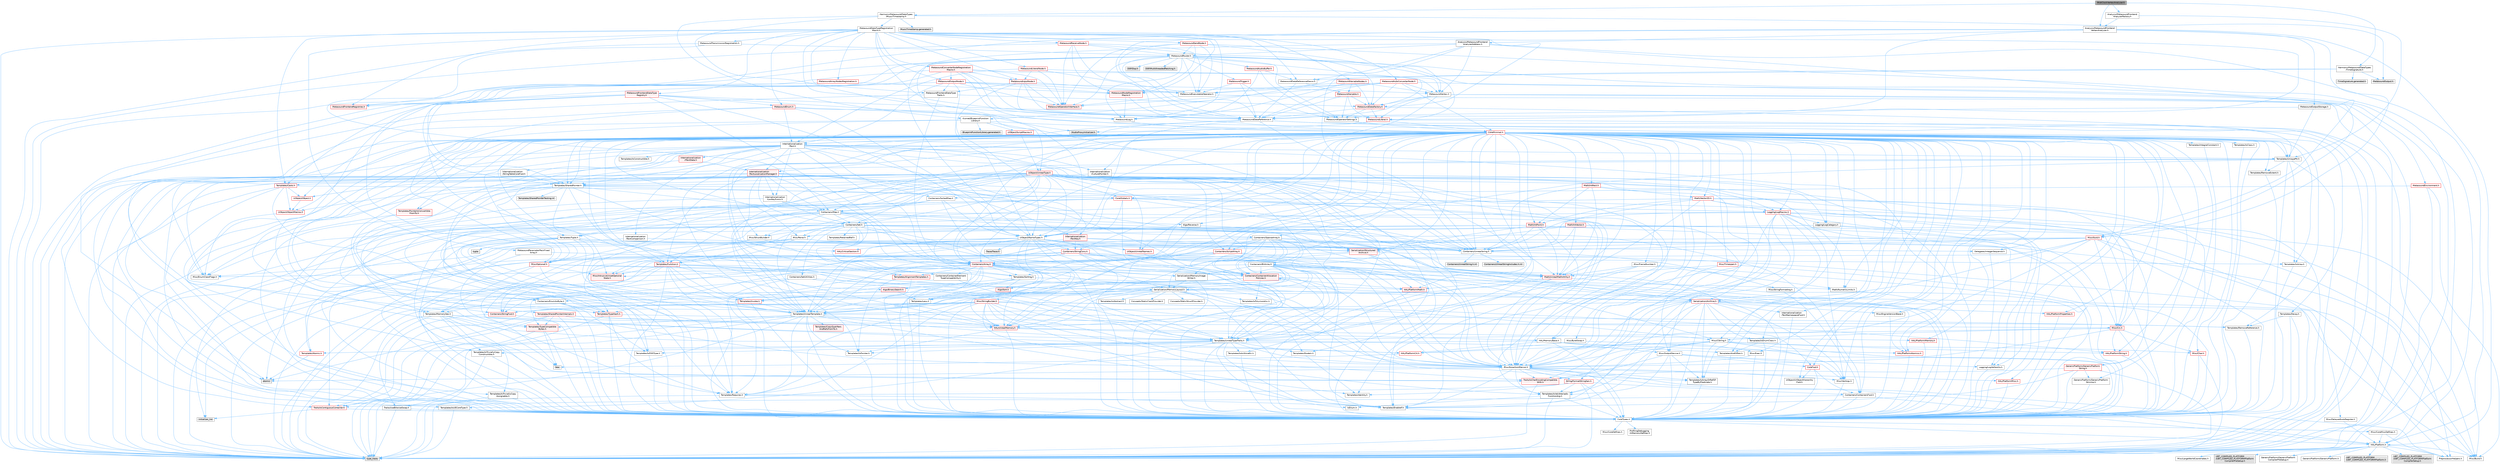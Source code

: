 digraph "MidiClockVertexAnalyzer.h"
{
 // INTERACTIVE_SVG=YES
 // LATEX_PDF_SIZE
  bgcolor="transparent";
  edge [fontname=Helvetica,fontsize=10,labelfontname=Helvetica,labelfontsize=10];
  node [fontname=Helvetica,fontsize=10,shape=box,height=0.2,width=0.4];
  Node1 [id="Node000001",label="MidiClockVertexAnalyzer.h",height=0.2,width=0.4,color="gray40", fillcolor="grey60", style="filled", fontcolor="black",tooltip=" "];
  Node1 -> Node2 [id="edge1_Node000001_Node000002",color="steelblue1",style="solid",tooltip=" "];
  Node2 [id="Node000002",label="Analysis/MetasoundFrontend\lAnalyzerFactory.h",height=0.2,width=0.4,color="grey40", fillcolor="white", style="filled",URL="$d1/dc2/MetasoundFrontendAnalyzerFactory_8h.html",tooltip=" "];
  Node2 -> Node3 [id="edge2_Node000002_Node000003",color="steelblue1",style="solid",tooltip=" "];
  Node3 [id="Node000003",label="Analysis/MetasoundFrontend\lVertexAnalyzer.h",height=0.2,width=0.4,color="grey40", fillcolor="white", style="filled",URL="$db/d7d/MetasoundFrontendVertexAnalyzer_8h.html",tooltip=" "];
  Node3 -> Node4 [id="edge3_Node000003_Node000004",color="steelblue1",style="solid",tooltip=" "];
  Node4 [id="Node000004",label="Analysis/MetasoundFrontend\lAnalyzerAddress.h",height=0.2,width=0.4,color="grey40", fillcolor="white", style="filled",URL="$d0/dd8/MetasoundFrontendAnalyzerAddress_8h.html",tooltip=" "];
  Node4 -> Node5 [id="edge4_Node000004_Node000005",color="steelblue1",style="solid",tooltip=" "];
  Node5 [id="Node000005",label="Containers/UnrealString.h",height=0.2,width=0.4,color="grey40", fillcolor="white", style="filled",URL="$d5/dba/UnrealString_8h.html",tooltip=" "];
  Node5 -> Node6 [id="edge5_Node000005_Node000006",color="steelblue1",style="solid",tooltip=" "];
  Node6 [id="Node000006",label="Containers/UnrealStringIncludes.h.inl",height=0.2,width=0.4,color="grey60", fillcolor="#E0E0E0", style="filled",tooltip=" "];
  Node5 -> Node7 [id="edge6_Node000005_Node000007",color="steelblue1",style="solid",tooltip=" "];
  Node7 [id="Node000007",label="Containers/UnrealString.h.inl",height=0.2,width=0.4,color="grey60", fillcolor="#E0E0E0", style="filled",tooltip=" "];
  Node5 -> Node8 [id="edge7_Node000005_Node000008",color="steelblue1",style="solid",tooltip=" "];
  Node8 [id="Node000008",label="Misc/StringFormatArg.h",height=0.2,width=0.4,color="grey40", fillcolor="white", style="filled",URL="$d2/d16/StringFormatArg_8h.html",tooltip=" "];
  Node8 -> Node9 [id="edge8_Node000008_Node000009",color="steelblue1",style="solid",tooltip=" "];
  Node9 [id="Node000009",label="Containers/ContainersFwd.h",height=0.2,width=0.4,color="grey40", fillcolor="white", style="filled",URL="$d4/d0a/ContainersFwd_8h.html",tooltip=" "];
  Node9 -> Node10 [id="edge9_Node000009_Node000010",color="steelblue1",style="solid",tooltip=" "];
  Node10 [id="Node000010",label="HAL/Platform.h",height=0.2,width=0.4,color="grey40", fillcolor="white", style="filled",URL="$d9/dd0/Platform_8h.html",tooltip=" "];
  Node10 -> Node11 [id="edge10_Node000010_Node000011",color="steelblue1",style="solid",tooltip=" "];
  Node11 [id="Node000011",label="Misc/Build.h",height=0.2,width=0.4,color="grey40", fillcolor="white", style="filled",URL="$d3/dbb/Build_8h.html",tooltip=" "];
  Node10 -> Node12 [id="edge11_Node000010_Node000012",color="steelblue1",style="solid",tooltip=" "];
  Node12 [id="Node000012",label="Misc/LargeWorldCoordinates.h",height=0.2,width=0.4,color="grey40", fillcolor="white", style="filled",URL="$d2/dcb/LargeWorldCoordinates_8h.html",tooltip=" "];
  Node10 -> Node13 [id="edge12_Node000010_Node000013",color="steelblue1",style="solid",tooltip=" "];
  Node13 [id="Node000013",label="type_traits",height=0.2,width=0.4,color="grey60", fillcolor="#E0E0E0", style="filled",tooltip=" "];
  Node10 -> Node14 [id="edge13_Node000010_Node000014",color="steelblue1",style="solid",tooltip=" "];
  Node14 [id="Node000014",label="PreprocessorHelpers.h",height=0.2,width=0.4,color="grey40", fillcolor="white", style="filled",URL="$db/ddb/PreprocessorHelpers_8h.html",tooltip=" "];
  Node10 -> Node15 [id="edge14_Node000010_Node000015",color="steelblue1",style="solid",tooltip=" "];
  Node15 [id="Node000015",label="UBT_COMPILED_PLATFORM\l/UBT_COMPILED_PLATFORMPlatform\lCompilerPreSetup.h",height=0.2,width=0.4,color="grey60", fillcolor="#E0E0E0", style="filled",tooltip=" "];
  Node10 -> Node16 [id="edge15_Node000010_Node000016",color="steelblue1",style="solid",tooltip=" "];
  Node16 [id="Node000016",label="GenericPlatform/GenericPlatform\lCompilerPreSetup.h",height=0.2,width=0.4,color="grey40", fillcolor="white", style="filled",URL="$d9/dc8/GenericPlatformCompilerPreSetup_8h.html",tooltip=" "];
  Node10 -> Node17 [id="edge16_Node000010_Node000017",color="steelblue1",style="solid",tooltip=" "];
  Node17 [id="Node000017",label="GenericPlatform/GenericPlatform.h",height=0.2,width=0.4,color="grey40", fillcolor="white", style="filled",URL="$d6/d84/GenericPlatform_8h.html",tooltip=" "];
  Node10 -> Node18 [id="edge17_Node000010_Node000018",color="steelblue1",style="solid",tooltip=" "];
  Node18 [id="Node000018",label="UBT_COMPILED_PLATFORM\l/UBT_COMPILED_PLATFORMPlatform.h",height=0.2,width=0.4,color="grey60", fillcolor="#E0E0E0", style="filled",tooltip=" "];
  Node10 -> Node19 [id="edge18_Node000010_Node000019",color="steelblue1",style="solid",tooltip=" "];
  Node19 [id="Node000019",label="UBT_COMPILED_PLATFORM\l/UBT_COMPILED_PLATFORMPlatform\lCompilerSetup.h",height=0.2,width=0.4,color="grey60", fillcolor="#E0E0E0", style="filled",tooltip=" "];
  Node9 -> Node20 [id="edge19_Node000009_Node000020",color="steelblue1",style="solid",tooltip=" "];
  Node20 [id="Node000020",label="CoreTypes.h",height=0.2,width=0.4,color="grey40", fillcolor="white", style="filled",URL="$dc/dec/CoreTypes_8h.html",tooltip=" "];
  Node20 -> Node10 [id="edge20_Node000020_Node000010",color="steelblue1",style="solid",tooltip=" "];
  Node20 -> Node21 [id="edge21_Node000020_Node000021",color="steelblue1",style="solid",tooltip=" "];
  Node21 [id="Node000021",label="ProfilingDebugging\l/UMemoryDefines.h",height=0.2,width=0.4,color="grey40", fillcolor="white", style="filled",URL="$d2/da2/UMemoryDefines_8h.html",tooltip=" "];
  Node20 -> Node22 [id="edge22_Node000020_Node000022",color="steelblue1",style="solid",tooltip=" "];
  Node22 [id="Node000022",label="Misc/CoreMiscDefines.h",height=0.2,width=0.4,color="grey40", fillcolor="white", style="filled",URL="$da/d38/CoreMiscDefines_8h.html",tooltip=" "];
  Node22 -> Node10 [id="edge23_Node000022_Node000010",color="steelblue1",style="solid",tooltip=" "];
  Node22 -> Node14 [id="edge24_Node000022_Node000014",color="steelblue1",style="solid",tooltip=" "];
  Node20 -> Node23 [id="edge25_Node000020_Node000023",color="steelblue1",style="solid",tooltip=" "];
  Node23 [id="Node000023",label="Misc/CoreDefines.h",height=0.2,width=0.4,color="grey40", fillcolor="white", style="filled",URL="$d3/dd2/CoreDefines_8h.html",tooltip=" "];
  Node9 -> Node24 [id="edge26_Node000009_Node000024",color="steelblue1",style="solid",tooltip=" "];
  Node24 [id="Node000024",label="Traits/IsContiguousContainer.h",height=0.2,width=0.4,color="red", fillcolor="#FFF0F0", style="filled",URL="$d5/d3c/IsContiguousContainer_8h.html",tooltip=" "];
  Node24 -> Node20 [id="edge27_Node000024_Node000020",color="steelblue1",style="solid",tooltip=" "];
  Node24 -> Node26 [id="edge28_Node000024_Node000026",color="steelblue1",style="solid",tooltip=" "];
  Node26 [id="Node000026",label="initializer_list",height=0.2,width=0.4,color="grey60", fillcolor="#E0E0E0", style="filled",tooltip=" "];
  Node4 -> Node10 [id="edge29_Node000004_Node000010",color="steelblue1",style="solid",tooltip=" "];
  Node4 -> Node27 [id="edge30_Node000004_Node000027",color="steelblue1",style="solid",tooltip=" "];
  Node27 [id="Node000027",label="MetasoundDataReferenceMacro.h",height=0.2,width=0.4,color="grey40", fillcolor="white", style="filled",URL="$d5/d33/MetasoundDataReferenceMacro_8h.html",tooltip=" "];
  Node27 -> Node28 [id="edge31_Node000027_Node000028",color="steelblue1",style="solid",tooltip=" "];
  Node28 [id="Node000028",label="MetasoundDataReference.h",height=0.2,width=0.4,color="grey40", fillcolor="white", style="filled",URL="$dc/d67/MetasoundDataReference_8h.html",tooltip=" "];
  Node28 -> Node13 [id="edge32_Node000028_Node000013",color="steelblue1",style="solid",tooltip=" "];
  Node28 -> Node5 [id="edge33_Node000028_Node000005",color="steelblue1",style="solid",tooltip=" "];
  Node28 -> Node10 [id="edge34_Node000028_Node000010",color="steelblue1",style="solid",tooltip=" "];
  Node28 -> Node29 [id="edge35_Node000028_Node000029",color="steelblue1",style="solid",tooltip=" "];
  Node29 [id="Node000029",label="Internationalization\l/Text.h",height=0.2,width=0.4,color="grey40", fillcolor="white", style="filled",URL="$d6/d35/Text_8h.html",tooltip=" "];
  Node29 -> Node20 [id="edge36_Node000029_Node000020",color="steelblue1",style="solid",tooltip=" "];
  Node29 -> Node30 [id="edge37_Node000029_Node000030",color="steelblue1",style="solid",tooltip=" "];
  Node30 [id="Node000030",label="HAL/PlatformAtomics.h",height=0.2,width=0.4,color="red", fillcolor="#FFF0F0", style="filled",URL="$d3/d36/PlatformAtomics_8h.html",tooltip=" "];
  Node30 -> Node20 [id="edge38_Node000030_Node000020",color="steelblue1",style="solid",tooltip=" "];
  Node29 -> Node33 [id="edge39_Node000029_Node000033",color="steelblue1",style="solid",tooltip=" "];
  Node33 [id="Node000033",label="Misc/AssertionMacros.h",height=0.2,width=0.4,color="grey40", fillcolor="white", style="filled",URL="$d0/dfa/AssertionMacros_8h.html",tooltip=" "];
  Node33 -> Node20 [id="edge40_Node000033_Node000020",color="steelblue1",style="solid",tooltip=" "];
  Node33 -> Node10 [id="edge41_Node000033_Node000010",color="steelblue1",style="solid",tooltip=" "];
  Node33 -> Node34 [id="edge42_Node000033_Node000034",color="steelblue1",style="solid",tooltip=" "];
  Node34 [id="Node000034",label="HAL/PlatformMisc.h",height=0.2,width=0.4,color="red", fillcolor="#FFF0F0", style="filled",URL="$d0/df5/PlatformMisc_8h.html",tooltip=" "];
  Node34 -> Node20 [id="edge43_Node000034_Node000020",color="steelblue1",style="solid",tooltip=" "];
  Node33 -> Node14 [id="edge44_Node000033_Node000014",color="steelblue1",style="solid",tooltip=" "];
  Node33 -> Node63 [id="edge45_Node000033_Node000063",color="steelblue1",style="solid",tooltip=" "];
  Node63 [id="Node000063",label="Templates/EnableIf.h",height=0.2,width=0.4,color="grey40", fillcolor="white", style="filled",URL="$d7/d60/EnableIf_8h.html",tooltip=" "];
  Node63 -> Node20 [id="edge46_Node000063_Node000020",color="steelblue1",style="solid",tooltip=" "];
  Node33 -> Node64 [id="edge47_Node000033_Node000064",color="steelblue1",style="solid",tooltip=" "];
  Node64 [id="Node000064",label="Templates/IsArrayOrRefOf\lTypeByPredicate.h",height=0.2,width=0.4,color="grey40", fillcolor="white", style="filled",URL="$d6/da1/IsArrayOrRefOfTypeByPredicate_8h.html",tooltip=" "];
  Node64 -> Node20 [id="edge48_Node000064_Node000020",color="steelblue1",style="solid",tooltip=" "];
  Node33 -> Node65 [id="edge49_Node000033_Node000065",color="steelblue1",style="solid",tooltip=" "];
  Node65 [id="Node000065",label="Templates/IsValidVariadic\lFunctionArg.h",height=0.2,width=0.4,color="grey40", fillcolor="white", style="filled",URL="$d0/dc8/IsValidVariadicFunctionArg_8h.html",tooltip=" "];
  Node65 -> Node20 [id="edge50_Node000065_Node000020",color="steelblue1",style="solid",tooltip=" "];
  Node65 -> Node66 [id="edge51_Node000065_Node000066",color="steelblue1",style="solid",tooltip=" "];
  Node66 [id="Node000066",label="IsEnum.h",height=0.2,width=0.4,color="grey40", fillcolor="white", style="filled",URL="$d4/de5/IsEnum_8h.html",tooltip=" "];
  Node65 -> Node13 [id="edge52_Node000065_Node000013",color="steelblue1",style="solid",tooltip=" "];
  Node33 -> Node67 [id="edge53_Node000033_Node000067",color="steelblue1",style="solid",tooltip=" "];
  Node67 [id="Node000067",label="Traits/IsCharEncodingCompatible\lWith.h",height=0.2,width=0.4,color="red", fillcolor="#FFF0F0", style="filled",URL="$df/dd1/IsCharEncodingCompatibleWith_8h.html",tooltip=" "];
  Node67 -> Node13 [id="edge54_Node000067_Node000013",color="steelblue1",style="solid",tooltip=" "];
  Node33 -> Node69 [id="edge55_Node000033_Node000069",color="steelblue1",style="solid",tooltip=" "];
  Node69 [id="Node000069",label="Misc/VarArgs.h",height=0.2,width=0.4,color="grey40", fillcolor="white", style="filled",URL="$d5/d6f/VarArgs_8h.html",tooltip=" "];
  Node69 -> Node20 [id="edge56_Node000069_Node000020",color="steelblue1",style="solid",tooltip=" "];
  Node33 -> Node70 [id="edge57_Node000033_Node000070",color="steelblue1",style="solid",tooltip=" "];
  Node70 [id="Node000070",label="String/FormatStringSan.h",height=0.2,width=0.4,color="red", fillcolor="#FFF0F0", style="filled",URL="$d3/d8b/FormatStringSan_8h.html",tooltip=" "];
  Node70 -> Node13 [id="edge58_Node000070_Node000013",color="steelblue1",style="solid",tooltip=" "];
  Node70 -> Node20 [id="edge59_Node000070_Node000020",color="steelblue1",style="solid",tooltip=" "];
  Node70 -> Node71 [id="edge60_Node000070_Node000071",color="steelblue1",style="solid",tooltip=" "];
  Node71 [id="Node000071",label="Templates/Requires.h",height=0.2,width=0.4,color="grey40", fillcolor="white", style="filled",URL="$dc/d96/Requires_8h.html",tooltip=" "];
  Node71 -> Node63 [id="edge61_Node000071_Node000063",color="steelblue1",style="solid",tooltip=" "];
  Node71 -> Node13 [id="edge62_Node000071_Node000013",color="steelblue1",style="solid",tooltip=" "];
  Node70 -> Node72 [id="edge63_Node000070_Node000072",color="steelblue1",style="solid",tooltip=" "];
  Node72 [id="Node000072",label="Templates/Identity.h",height=0.2,width=0.4,color="grey40", fillcolor="white", style="filled",URL="$d0/dd5/Identity_8h.html",tooltip=" "];
  Node70 -> Node65 [id="edge64_Node000070_Node000065",color="steelblue1",style="solid",tooltip=" "];
  Node70 -> Node9 [id="edge65_Node000070_Node000009",color="steelblue1",style="solid",tooltip=" "];
  Node33 -> Node76 [id="edge66_Node000033_Node000076",color="steelblue1",style="solid",tooltip=" "];
  Node76 [id="Node000076",label="atomic",height=0.2,width=0.4,color="grey60", fillcolor="#E0E0E0", style="filled",tooltip=" "];
  Node29 -> Node54 [id="edge67_Node000029_Node000054",color="steelblue1",style="solid",tooltip=" "];
  Node54 [id="Node000054",label="Misc/EnumClassFlags.h",height=0.2,width=0.4,color="grey40", fillcolor="white", style="filled",URL="$d8/de7/EnumClassFlags_8h.html",tooltip=" "];
  Node29 -> Node77 [id="edge68_Node000029_Node000077",color="steelblue1",style="solid",tooltip=" "];
  Node77 [id="Node000077",label="Templates/UnrealTypeTraits.h",height=0.2,width=0.4,color="grey40", fillcolor="white", style="filled",URL="$d2/d2d/UnrealTypeTraits_8h.html",tooltip=" "];
  Node77 -> Node20 [id="edge69_Node000077_Node000020",color="steelblue1",style="solid",tooltip=" "];
  Node77 -> Node78 [id="edge70_Node000077_Node000078",color="steelblue1",style="solid",tooltip=" "];
  Node78 [id="Node000078",label="Templates/IsPointer.h",height=0.2,width=0.4,color="grey40", fillcolor="white", style="filled",URL="$d7/d05/IsPointer_8h.html",tooltip=" "];
  Node78 -> Node20 [id="edge71_Node000078_Node000020",color="steelblue1",style="solid",tooltip=" "];
  Node77 -> Node33 [id="edge72_Node000077_Node000033",color="steelblue1",style="solid",tooltip=" "];
  Node77 -> Node79 [id="edge73_Node000077_Node000079",color="steelblue1",style="solid",tooltip=" "];
  Node79 [id="Node000079",label="Templates/AndOrNot.h",height=0.2,width=0.4,color="grey40", fillcolor="white", style="filled",URL="$db/d0a/AndOrNot_8h.html",tooltip=" "];
  Node79 -> Node20 [id="edge74_Node000079_Node000020",color="steelblue1",style="solid",tooltip=" "];
  Node77 -> Node63 [id="edge75_Node000077_Node000063",color="steelblue1",style="solid",tooltip=" "];
  Node77 -> Node80 [id="edge76_Node000077_Node000080",color="steelblue1",style="solid",tooltip=" "];
  Node80 [id="Node000080",label="Templates/IsArithmetic.h",height=0.2,width=0.4,color="grey40", fillcolor="white", style="filled",URL="$d2/d5d/IsArithmetic_8h.html",tooltip=" "];
  Node80 -> Node20 [id="edge77_Node000080_Node000020",color="steelblue1",style="solid",tooltip=" "];
  Node77 -> Node66 [id="edge78_Node000077_Node000066",color="steelblue1",style="solid",tooltip=" "];
  Node77 -> Node81 [id="edge79_Node000077_Node000081",color="steelblue1",style="solid",tooltip=" "];
  Node81 [id="Node000081",label="Templates/Models.h",height=0.2,width=0.4,color="grey40", fillcolor="white", style="filled",URL="$d3/d0c/Models_8h.html",tooltip=" "];
  Node81 -> Node72 [id="edge80_Node000081_Node000072",color="steelblue1",style="solid",tooltip=" "];
  Node77 -> Node82 [id="edge81_Node000077_Node000082",color="steelblue1",style="solid",tooltip=" "];
  Node82 [id="Node000082",label="Templates/IsPODType.h",height=0.2,width=0.4,color="grey40", fillcolor="white", style="filled",URL="$d7/db1/IsPODType_8h.html",tooltip=" "];
  Node82 -> Node20 [id="edge82_Node000082_Node000020",color="steelblue1",style="solid",tooltip=" "];
  Node77 -> Node83 [id="edge83_Node000077_Node000083",color="steelblue1",style="solid",tooltip=" "];
  Node83 [id="Node000083",label="Templates/IsUECoreType.h",height=0.2,width=0.4,color="grey40", fillcolor="white", style="filled",URL="$d1/db8/IsUECoreType_8h.html",tooltip=" "];
  Node83 -> Node20 [id="edge84_Node000083_Node000020",color="steelblue1",style="solid",tooltip=" "];
  Node83 -> Node13 [id="edge85_Node000083_Node000013",color="steelblue1",style="solid",tooltip=" "];
  Node77 -> Node84 [id="edge86_Node000077_Node000084",color="steelblue1",style="solid",tooltip=" "];
  Node84 [id="Node000084",label="Templates/IsTriviallyCopy\lConstructible.h",height=0.2,width=0.4,color="grey40", fillcolor="white", style="filled",URL="$d3/d78/IsTriviallyCopyConstructible_8h.html",tooltip=" "];
  Node84 -> Node20 [id="edge87_Node000084_Node000020",color="steelblue1",style="solid",tooltip=" "];
  Node84 -> Node13 [id="edge88_Node000084_Node000013",color="steelblue1",style="solid",tooltip=" "];
  Node29 -> Node85 [id="edge89_Node000029_Node000085",color="steelblue1",style="solid",tooltip=" "];
  Node85 [id="Node000085",label="Containers/Array.h",height=0.2,width=0.4,color="red", fillcolor="#FFF0F0", style="filled",URL="$df/dd0/Array_8h.html",tooltip=" "];
  Node85 -> Node20 [id="edge90_Node000085_Node000020",color="steelblue1",style="solid",tooltip=" "];
  Node85 -> Node33 [id="edge91_Node000085_Node000033",color="steelblue1",style="solid",tooltip=" "];
  Node85 -> Node86 [id="edge92_Node000085_Node000086",color="steelblue1",style="solid",tooltip=" "];
  Node86 [id="Node000086",label="Misc/IntrusiveUnsetOptional\lState.h",height=0.2,width=0.4,color="red", fillcolor="#FFF0F0", style="filled",URL="$d2/d0a/IntrusiveUnsetOptionalState_8h.html",tooltip=" "];
  Node85 -> Node90 [id="edge93_Node000085_Node000090",color="steelblue1",style="solid",tooltip=" "];
  Node90 [id="Node000090",label="HAL/UnrealMemory.h",height=0.2,width=0.4,color="red", fillcolor="#FFF0F0", style="filled",URL="$d9/d96/UnrealMemory_8h.html",tooltip=" "];
  Node90 -> Node20 [id="edge94_Node000090_Node000020",color="steelblue1",style="solid",tooltip=" "];
  Node90 -> Node94 [id="edge95_Node000090_Node000094",color="steelblue1",style="solid",tooltip=" "];
  Node94 [id="Node000094",label="HAL/MemoryBase.h",height=0.2,width=0.4,color="grey40", fillcolor="white", style="filled",URL="$d6/d9f/MemoryBase_8h.html",tooltip=" "];
  Node94 -> Node20 [id="edge96_Node000094_Node000020",color="steelblue1",style="solid",tooltip=" "];
  Node94 -> Node30 [id="edge97_Node000094_Node000030",color="steelblue1",style="solid",tooltip=" "];
  Node94 -> Node42 [id="edge98_Node000094_Node000042",color="steelblue1",style="solid",tooltip=" "];
  Node42 [id="Node000042",label="HAL/PlatformCrt.h",height=0.2,width=0.4,color="red", fillcolor="#FFF0F0", style="filled",URL="$d8/d75/PlatformCrt_8h.html",tooltip=" "];
  Node42 -> Node43 [id="edge99_Node000042_Node000043",color="steelblue1",style="solid",tooltip=" "];
  Node43 [id="Node000043",label="new",height=0.2,width=0.4,color="grey60", fillcolor="#E0E0E0", style="filled",tooltip=" "];
  Node94 -> Node95 [id="edge100_Node000094_Node000095",color="steelblue1",style="solid",tooltip=" "];
  Node95 [id="Node000095",label="Misc/Exec.h",height=0.2,width=0.4,color="grey40", fillcolor="white", style="filled",URL="$de/ddb/Exec_8h.html",tooltip=" "];
  Node95 -> Node20 [id="edge101_Node000095_Node000020",color="steelblue1",style="solid",tooltip=" "];
  Node95 -> Node33 [id="edge102_Node000095_Node000033",color="steelblue1",style="solid",tooltip=" "];
  Node94 -> Node96 [id="edge103_Node000094_Node000096",color="steelblue1",style="solid",tooltip=" "];
  Node96 [id="Node000096",label="Misc/OutputDevice.h",height=0.2,width=0.4,color="grey40", fillcolor="white", style="filled",URL="$d7/d32/OutputDevice_8h.html",tooltip=" "];
  Node96 -> Node38 [id="edge104_Node000096_Node000038",color="steelblue1",style="solid",tooltip=" "];
  Node38 [id="Node000038",label="CoreFwd.h",height=0.2,width=0.4,color="red", fillcolor="#FFF0F0", style="filled",URL="$d1/d1e/CoreFwd_8h.html",tooltip=" "];
  Node38 -> Node20 [id="edge105_Node000038_Node000020",color="steelblue1",style="solid",tooltip=" "];
  Node38 -> Node9 [id="edge106_Node000038_Node000009",color="steelblue1",style="solid",tooltip=" "];
  Node38 -> Node40 [id="edge107_Node000038_Node000040",color="steelblue1",style="solid",tooltip=" "];
  Node40 [id="Node000040",label="UObject/UObjectHierarchy\lFwd.h",height=0.2,width=0.4,color="grey40", fillcolor="white", style="filled",URL="$d3/d13/UObjectHierarchyFwd_8h.html",tooltip=" "];
  Node96 -> Node20 [id="edge108_Node000096_Node000020",color="steelblue1",style="solid",tooltip=" "];
  Node96 -> Node97 [id="edge109_Node000096_Node000097",color="steelblue1",style="solid",tooltip=" "];
  Node97 [id="Node000097",label="Logging/LogVerbosity.h",height=0.2,width=0.4,color="grey40", fillcolor="white", style="filled",URL="$d2/d8f/LogVerbosity_8h.html",tooltip=" "];
  Node97 -> Node20 [id="edge110_Node000097_Node000020",color="steelblue1",style="solid",tooltip=" "];
  Node96 -> Node69 [id="edge111_Node000096_Node000069",color="steelblue1",style="solid",tooltip=" "];
  Node96 -> Node64 [id="edge112_Node000096_Node000064",color="steelblue1",style="solid",tooltip=" "];
  Node96 -> Node65 [id="edge113_Node000096_Node000065",color="steelblue1",style="solid",tooltip=" "];
  Node96 -> Node67 [id="edge114_Node000096_Node000067",color="steelblue1",style="solid",tooltip=" "];
  Node94 -> Node98 [id="edge115_Node000094_Node000098",color="steelblue1",style="solid",tooltip=" "];
  Node98 [id="Node000098",label="Templates/Atomic.h",height=0.2,width=0.4,color="red", fillcolor="#FFF0F0", style="filled",URL="$d3/d91/Atomic_8h.html",tooltip=" "];
  Node98 -> Node76 [id="edge116_Node000098_Node000076",color="steelblue1",style="solid",tooltip=" "];
  Node90 -> Node105 [id="edge117_Node000090_Node000105",color="steelblue1",style="solid",tooltip=" "];
  Node105 [id="Node000105",label="HAL/PlatformMemory.h",height=0.2,width=0.4,color="red", fillcolor="#FFF0F0", style="filled",URL="$de/d68/PlatformMemory_8h.html",tooltip=" "];
  Node105 -> Node20 [id="edge118_Node000105_Node000020",color="steelblue1",style="solid",tooltip=" "];
  Node90 -> Node78 [id="edge119_Node000090_Node000078",color="steelblue1",style="solid",tooltip=" "];
  Node85 -> Node77 [id="edge120_Node000085_Node000077",color="steelblue1",style="solid",tooltip=" "];
  Node85 -> Node108 [id="edge121_Node000085_Node000108",color="steelblue1",style="solid",tooltip=" "];
  Node108 [id="Node000108",label="Templates/UnrealTemplate.h",height=0.2,width=0.4,color="grey40", fillcolor="white", style="filled",URL="$d4/d24/UnrealTemplate_8h.html",tooltip=" "];
  Node108 -> Node20 [id="edge122_Node000108_Node000020",color="steelblue1",style="solid",tooltip=" "];
  Node108 -> Node78 [id="edge123_Node000108_Node000078",color="steelblue1",style="solid",tooltip=" "];
  Node108 -> Node90 [id="edge124_Node000108_Node000090",color="steelblue1",style="solid",tooltip=" "];
  Node108 -> Node109 [id="edge125_Node000108_Node000109",color="steelblue1",style="solid",tooltip=" "];
  Node109 [id="Node000109",label="Templates/CopyQualifiers\lAndRefsFromTo.h",height=0.2,width=0.4,color="red", fillcolor="#FFF0F0", style="filled",URL="$d3/db3/CopyQualifiersAndRefsFromTo_8h.html",tooltip=" "];
  Node108 -> Node77 [id="edge126_Node000108_Node000077",color="steelblue1",style="solid",tooltip=" "];
  Node108 -> Node111 [id="edge127_Node000108_Node000111",color="steelblue1",style="solid",tooltip=" "];
  Node111 [id="Node000111",label="Templates/RemoveReference.h",height=0.2,width=0.4,color="grey40", fillcolor="white", style="filled",URL="$da/dbe/RemoveReference_8h.html",tooltip=" "];
  Node111 -> Node20 [id="edge128_Node000111_Node000020",color="steelblue1",style="solid",tooltip=" "];
  Node108 -> Node71 [id="edge129_Node000108_Node000071",color="steelblue1",style="solid",tooltip=" "];
  Node108 -> Node112 [id="edge130_Node000108_Node000112",color="steelblue1",style="solid",tooltip=" "];
  Node112 [id="Node000112",label="Templates/TypeCompatible\lBytes.h",height=0.2,width=0.4,color="red", fillcolor="#FFF0F0", style="filled",URL="$df/d0a/TypeCompatibleBytes_8h.html",tooltip=" "];
  Node112 -> Node20 [id="edge131_Node000112_Node000020",color="steelblue1",style="solid",tooltip=" "];
  Node112 -> Node43 [id="edge132_Node000112_Node000043",color="steelblue1",style="solid",tooltip=" "];
  Node112 -> Node13 [id="edge133_Node000112_Node000013",color="steelblue1",style="solid",tooltip=" "];
  Node108 -> Node72 [id="edge134_Node000108_Node000072",color="steelblue1",style="solid",tooltip=" "];
  Node108 -> Node24 [id="edge135_Node000108_Node000024",color="steelblue1",style="solid",tooltip=" "];
  Node108 -> Node113 [id="edge136_Node000108_Node000113",color="steelblue1",style="solid",tooltip=" "];
  Node113 [id="Node000113",label="Traits/UseBitwiseSwap.h",height=0.2,width=0.4,color="grey40", fillcolor="white", style="filled",URL="$db/df3/UseBitwiseSwap_8h.html",tooltip=" "];
  Node113 -> Node20 [id="edge137_Node000113_Node000020",color="steelblue1",style="solid",tooltip=" "];
  Node113 -> Node13 [id="edge138_Node000113_Node000013",color="steelblue1",style="solid",tooltip=" "];
  Node108 -> Node13 [id="edge139_Node000108_Node000013",color="steelblue1",style="solid",tooltip=" "];
  Node85 -> Node115 [id="edge140_Node000085_Node000115",color="steelblue1",style="solid",tooltip=" "];
  Node115 [id="Node000115",label="Containers/ContainerAllocation\lPolicies.h",height=0.2,width=0.4,color="red", fillcolor="#FFF0F0", style="filled",URL="$d7/dff/ContainerAllocationPolicies_8h.html",tooltip=" "];
  Node115 -> Node20 [id="edge141_Node000115_Node000020",color="steelblue1",style="solid",tooltip=" "];
  Node115 -> Node115 [id="edge142_Node000115_Node000115",color="steelblue1",style="solid",tooltip=" "];
  Node115 -> Node117 [id="edge143_Node000115_Node000117",color="steelblue1",style="solid",tooltip=" "];
  Node117 [id="Node000117",label="HAL/PlatformMath.h",height=0.2,width=0.4,color="red", fillcolor="#FFF0F0", style="filled",URL="$dc/d53/PlatformMath_8h.html",tooltip=" "];
  Node117 -> Node20 [id="edge144_Node000117_Node000020",color="steelblue1",style="solid",tooltip=" "];
  Node115 -> Node90 [id="edge145_Node000115_Node000090",color="steelblue1",style="solid",tooltip=" "];
  Node115 -> Node52 [id="edge146_Node000115_Node000052",color="steelblue1",style="solid",tooltip=" "];
  Node52 [id="Node000052",label="Math/NumericLimits.h",height=0.2,width=0.4,color="grey40", fillcolor="white", style="filled",URL="$df/d1b/NumericLimits_8h.html",tooltip=" "];
  Node52 -> Node20 [id="edge147_Node000052_Node000020",color="steelblue1",style="solid",tooltip=" "];
  Node115 -> Node33 [id="edge148_Node000115_Node000033",color="steelblue1",style="solid",tooltip=" "];
  Node115 -> Node125 [id="edge149_Node000115_Node000125",color="steelblue1",style="solid",tooltip=" "];
  Node125 [id="Node000125",label="Templates/IsPolymorphic.h",height=0.2,width=0.4,color="grey40", fillcolor="white", style="filled",URL="$dc/d20/IsPolymorphic_8h.html",tooltip=" "];
  Node115 -> Node126 [id="edge150_Node000115_Node000126",color="steelblue1",style="solid",tooltip=" "];
  Node126 [id="Node000126",label="Templates/MemoryOps.h",height=0.2,width=0.4,color="grey40", fillcolor="white", style="filled",URL="$db/dea/MemoryOps_8h.html",tooltip=" "];
  Node126 -> Node20 [id="edge151_Node000126_Node000020",color="steelblue1",style="solid",tooltip=" "];
  Node126 -> Node90 [id="edge152_Node000126_Node000090",color="steelblue1",style="solid",tooltip=" "];
  Node126 -> Node103 [id="edge153_Node000126_Node000103",color="steelblue1",style="solid",tooltip=" "];
  Node103 [id="Node000103",label="Templates/IsTriviallyCopy\lAssignable.h",height=0.2,width=0.4,color="grey40", fillcolor="white", style="filled",URL="$d2/df2/IsTriviallyCopyAssignable_8h.html",tooltip=" "];
  Node103 -> Node20 [id="edge154_Node000103_Node000020",color="steelblue1",style="solid",tooltip=" "];
  Node103 -> Node13 [id="edge155_Node000103_Node000013",color="steelblue1",style="solid",tooltip=" "];
  Node126 -> Node84 [id="edge156_Node000126_Node000084",color="steelblue1",style="solid",tooltip=" "];
  Node126 -> Node71 [id="edge157_Node000126_Node000071",color="steelblue1",style="solid",tooltip=" "];
  Node126 -> Node77 [id="edge158_Node000126_Node000077",color="steelblue1",style="solid",tooltip=" "];
  Node126 -> Node113 [id="edge159_Node000126_Node000113",color="steelblue1",style="solid",tooltip=" "];
  Node126 -> Node43 [id="edge160_Node000126_Node000043",color="steelblue1",style="solid",tooltip=" "];
  Node126 -> Node13 [id="edge161_Node000126_Node000013",color="steelblue1",style="solid",tooltip=" "];
  Node115 -> Node112 [id="edge162_Node000115_Node000112",color="steelblue1",style="solid",tooltip=" "];
  Node115 -> Node13 [id="edge163_Node000115_Node000013",color="steelblue1",style="solid",tooltip=" "];
  Node85 -> Node127 [id="edge164_Node000085_Node000127",color="steelblue1",style="solid",tooltip=" "];
  Node127 [id="Node000127",label="Containers/ContainerElement\lTypeCompatibility.h",height=0.2,width=0.4,color="grey40", fillcolor="white", style="filled",URL="$df/ddf/ContainerElementTypeCompatibility_8h.html",tooltip=" "];
  Node127 -> Node20 [id="edge165_Node000127_Node000020",color="steelblue1",style="solid",tooltip=" "];
  Node127 -> Node77 [id="edge166_Node000127_Node000077",color="steelblue1",style="solid",tooltip=" "];
  Node85 -> Node128 [id="edge167_Node000085_Node000128",color="steelblue1",style="solid",tooltip=" "];
  Node128 [id="Node000128",label="Serialization/Archive.h",height=0.2,width=0.4,color="red", fillcolor="#FFF0F0", style="filled",URL="$d7/d3b/Archive_8h.html",tooltip=" "];
  Node128 -> Node38 [id="edge168_Node000128_Node000038",color="steelblue1",style="solid",tooltip=" "];
  Node128 -> Node20 [id="edge169_Node000128_Node000020",color="steelblue1",style="solid",tooltip=" "];
  Node128 -> Node129 [id="edge170_Node000128_Node000129",color="steelblue1",style="solid",tooltip=" "];
  Node129 [id="Node000129",label="HAL/PlatformProperties.h",height=0.2,width=0.4,color="red", fillcolor="#FFF0F0", style="filled",URL="$d9/db0/PlatformProperties_8h.html",tooltip=" "];
  Node129 -> Node20 [id="edge171_Node000129_Node000020",color="steelblue1",style="solid",tooltip=" "];
  Node128 -> Node132 [id="edge172_Node000128_Node000132",color="steelblue1",style="solid",tooltip=" "];
  Node132 [id="Node000132",label="Internationalization\l/TextNamespaceFwd.h",height=0.2,width=0.4,color="grey40", fillcolor="white", style="filled",URL="$d8/d97/TextNamespaceFwd_8h.html",tooltip=" "];
  Node132 -> Node20 [id="edge173_Node000132_Node000020",color="steelblue1",style="solid",tooltip=" "];
  Node128 -> Node33 [id="edge174_Node000128_Node000033",color="steelblue1",style="solid",tooltip=" "];
  Node128 -> Node11 [id="edge175_Node000128_Node000011",color="steelblue1",style="solid",tooltip=" "];
  Node128 -> Node133 [id="edge176_Node000128_Node000133",color="steelblue1",style="solid",tooltip=" "];
  Node133 [id="Node000133",label="Misc/EngineVersionBase.h",height=0.2,width=0.4,color="grey40", fillcolor="white", style="filled",URL="$d5/d2b/EngineVersionBase_8h.html",tooltip=" "];
  Node133 -> Node20 [id="edge177_Node000133_Node000020",color="steelblue1",style="solid",tooltip=" "];
  Node128 -> Node69 [id="edge178_Node000128_Node000069",color="steelblue1",style="solid",tooltip=" "];
  Node128 -> Node63 [id="edge179_Node000128_Node000063",color="steelblue1",style="solid",tooltip=" "];
  Node128 -> Node64 [id="edge180_Node000128_Node000064",color="steelblue1",style="solid",tooltip=" "];
  Node128 -> Node136 [id="edge181_Node000128_Node000136",color="steelblue1",style="solid",tooltip=" "];
  Node136 [id="Node000136",label="Templates/IsEnumClass.h",height=0.2,width=0.4,color="grey40", fillcolor="white", style="filled",URL="$d7/d15/IsEnumClass_8h.html",tooltip=" "];
  Node136 -> Node20 [id="edge182_Node000136_Node000020",color="steelblue1",style="solid",tooltip=" "];
  Node136 -> Node79 [id="edge183_Node000136_Node000079",color="steelblue1",style="solid",tooltip=" "];
  Node128 -> Node65 [id="edge184_Node000128_Node000065",color="steelblue1",style="solid",tooltip=" "];
  Node128 -> Node108 [id="edge185_Node000128_Node000108",color="steelblue1",style="solid",tooltip=" "];
  Node128 -> Node67 [id="edge186_Node000128_Node000067",color="steelblue1",style="solid",tooltip=" "];
  Node85 -> Node138 [id="edge187_Node000085_Node000138",color="steelblue1",style="solid",tooltip=" "];
  Node138 [id="Node000138",label="Serialization/MemoryImage\lWriter.h",height=0.2,width=0.4,color="grey40", fillcolor="white", style="filled",URL="$d0/d08/MemoryImageWriter_8h.html",tooltip=" "];
  Node138 -> Node20 [id="edge188_Node000138_Node000020",color="steelblue1",style="solid",tooltip=" "];
  Node138 -> Node139 [id="edge189_Node000138_Node000139",color="steelblue1",style="solid",tooltip=" "];
  Node139 [id="Node000139",label="Serialization/MemoryLayout.h",height=0.2,width=0.4,color="grey40", fillcolor="white", style="filled",URL="$d7/d66/MemoryLayout_8h.html",tooltip=" "];
  Node139 -> Node140 [id="edge190_Node000139_Node000140",color="steelblue1",style="solid",tooltip=" "];
  Node140 [id="Node000140",label="Concepts/StaticClassProvider.h",height=0.2,width=0.4,color="grey40", fillcolor="white", style="filled",URL="$dd/d83/StaticClassProvider_8h.html",tooltip=" "];
  Node139 -> Node141 [id="edge191_Node000139_Node000141",color="steelblue1",style="solid",tooltip=" "];
  Node141 [id="Node000141",label="Concepts/StaticStructProvider.h",height=0.2,width=0.4,color="grey40", fillcolor="white", style="filled",URL="$d5/d77/StaticStructProvider_8h.html",tooltip=" "];
  Node139 -> Node142 [id="edge192_Node000139_Node000142",color="steelblue1",style="solid",tooltip=" "];
  Node142 [id="Node000142",label="Containers/EnumAsByte.h",height=0.2,width=0.4,color="grey40", fillcolor="white", style="filled",URL="$d6/d9a/EnumAsByte_8h.html",tooltip=" "];
  Node142 -> Node20 [id="edge193_Node000142_Node000020",color="steelblue1",style="solid",tooltip=" "];
  Node142 -> Node82 [id="edge194_Node000142_Node000082",color="steelblue1",style="solid",tooltip=" "];
  Node142 -> Node143 [id="edge195_Node000142_Node000143",color="steelblue1",style="solid",tooltip=" "];
  Node143 [id="Node000143",label="Templates/TypeHash.h",height=0.2,width=0.4,color="red", fillcolor="#FFF0F0", style="filled",URL="$d1/d62/TypeHash_8h.html",tooltip=" "];
  Node143 -> Node20 [id="edge196_Node000143_Node000020",color="steelblue1",style="solid",tooltip=" "];
  Node143 -> Node71 [id="edge197_Node000143_Node000071",color="steelblue1",style="solid",tooltip=" "];
  Node143 -> Node144 [id="edge198_Node000143_Node000144",color="steelblue1",style="solid",tooltip=" "];
  Node144 [id="Node000144",label="Misc/Crc.h",height=0.2,width=0.4,color="red", fillcolor="#FFF0F0", style="filled",URL="$d4/dd2/Crc_8h.html",tooltip=" "];
  Node144 -> Node20 [id="edge199_Node000144_Node000020",color="steelblue1",style="solid",tooltip=" "];
  Node144 -> Node92 [id="edge200_Node000144_Node000092",color="steelblue1",style="solid",tooltip=" "];
  Node92 [id="Node000092",label="HAL/PlatformString.h",height=0.2,width=0.4,color="red", fillcolor="#FFF0F0", style="filled",URL="$db/db5/PlatformString_8h.html",tooltip=" "];
  Node92 -> Node20 [id="edge201_Node000092_Node000020",color="steelblue1",style="solid",tooltip=" "];
  Node144 -> Node33 [id="edge202_Node000144_Node000033",color="steelblue1",style="solid",tooltip=" "];
  Node144 -> Node145 [id="edge203_Node000144_Node000145",color="steelblue1",style="solid",tooltip=" "];
  Node145 [id="Node000145",label="Misc/CString.h",height=0.2,width=0.4,color="grey40", fillcolor="white", style="filled",URL="$d2/d49/CString_8h.html",tooltip=" "];
  Node145 -> Node20 [id="edge204_Node000145_Node000020",color="steelblue1",style="solid",tooltip=" "];
  Node145 -> Node42 [id="edge205_Node000145_Node000042",color="steelblue1",style="solid",tooltip=" "];
  Node145 -> Node92 [id="edge206_Node000145_Node000092",color="steelblue1",style="solid",tooltip=" "];
  Node145 -> Node33 [id="edge207_Node000145_Node000033",color="steelblue1",style="solid",tooltip=" "];
  Node145 -> Node146 [id="edge208_Node000145_Node000146",color="steelblue1",style="solid",tooltip=" "];
  Node146 [id="Node000146",label="Misc/Char.h",height=0.2,width=0.4,color="red", fillcolor="#FFF0F0", style="filled",URL="$d0/d58/Char_8h.html",tooltip=" "];
  Node146 -> Node20 [id="edge209_Node000146_Node000020",color="steelblue1",style="solid",tooltip=" "];
  Node146 -> Node13 [id="edge210_Node000146_Node000013",color="steelblue1",style="solid",tooltip=" "];
  Node145 -> Node69 [id="edge211_Node000145_Node000069",color="steelblue1",style="solid",tooltip=" "];
  Node145 -> Node64 [id="edge212_Node000145_Node000064",color="steelblue1",style="solid",tooltip=" "];
  Node145 -> Node65 [id="edge213_Node000145_Node000065",color="steelblue1",style="solid",tooltip=" "];
  Node145 -> Node67 [id="edge214_Node000145_Node000067",color="steelblue1",style="solid",tooltip=" "];
  Node144 -> Node146 [id="edge215_Node000144_Node000146",color="steelblue1",style="solid",tooltip=" "];
  Node144 -> Node77 [id="edge216_Node000144_Node000077",color="steelblue1",style="solid",tooltip=" "];
  Node143 -> Node13 [id="edge217_Node000143_Node000013",color="steelblue1",style="solid",tooltip=" "];
  Node139 -> Node36 [id="edge218_Node000139_Node000036",color="steelblue1",style="solid",tooltip=" "];
  Node36 [id="Node000036",label="Containers/StringFwd.h",height=0.2,width=0.4,color="red", fillcolor="#FFF0F0", style="filled",URL="$df/d37/StringFwd_8h.html",tooltip=" "];
  Node36 -> Node20 [id="edge219_Node000036_Node000020",color="steelblue1",style="solid",tooltip=" "];
  Node36 -> Node24 [id="edge220_Node000036_Node000024",color="steelblue1",style="solid",tooltip=" "];
  Node139 -> Node90 [id="edge221_Node000139_Node000090",color="steelblue1",style="solid",tooltip=" "];
  Node139 -> Node150 [id="edge222_Node000139_Node000150",color="steelblue1",style="solid",tooltip=" "];
  Node150 [id="Node000150",label="Misc/DelayedAutoRegister.h",height=0.2,width=0.4,color="grey40", fillcolor="white", style="filled",URL="$d1/dda/DelayedAutoRegister_8h.html",tooltip=" "];
  Node150 -> Node10 [id="edge223_Node000150_Node000010",color="steelblue1",style="solid",tooltip=" "];
  Node139 -> Node63 [id="edge224_Node000139_Node000063",color="steelblue1",style="solid",tooltip=" "];
  Node139 -> Node151 [id="edge225_Node000139_Node000151",color="steelblue1",style="solid",tooltip=" "];
  Node151 [id="Node000151",label="Templates/IsAbstract.h",height=0.2,width=0.4,color="grey40", fillcolor="white", style="filled",URL="$d8/db7/IsAbstract_8h.html",tooltip=" "];
  Node139 -> Node125 [id="edge226_Node000139_Node000125",color="steelblue1",style="solid",tooltip=" "];
  Node139 -> Node81 [id="edge227_Node000139_Node000081",color="steelblue1",style="solid",tooltip=" "];
  Node139 -> Node108 [id="edge228_Node000139_Node000108",color="steelblue1",style="solid",tooltip=" "];
  Node85 -> Node154 [id="edge229_Node000085_Node000154",color="steelblue1",style="solid",tooltip=" "];
  Node154 [id="Node000154",label="Templates/Invoke.h",height=0.2,width=0.4,color="red", fillcolor="#FFF0F0", style="filled",URL="$d7/deb/Invoke_8h.html",tooltip=" "];
  Node154 -> Node20 [id="edge230_Node000154_Node000020",color="steelblue1",style="solid",tooltip=" "];
  Node154 -> Node108 [id="edge231_Node000154_Node000108",color="steelblue1",style="solid",tooltip=" "];
  Node154 -> Node13 [id="edge232_Node000154_Node000013",color="steelblue1",style="solid",tooltip=" "];
  Node85 -> Node159 [id="edge233_Node000085_Node000159",color="steelblue1",style="solid",tooltip=" "];
  Node159 [id="Node000159",label="Templates/Less.h",height=0.2,width=0.4,color="grey40", fillcolor="white", style="filled",URL="$de/dc8/Less_8h.html",tooltip=" "];
  Node159 -> Node20 [id="edge234_Node000159_Node000020",color="steelblue1",style="solid",tooltip=" "];
  Node159 -> Node108 [id="edge235_Node000159_Node000108",color="steelblue1",style="solid",tooltip=" "];
  Node85 -> Node71 [id="edge236_Node000085_Node000071",color="steelblue1",style="solid",tooltip=" "];
  Node85 -> Node167 [id="edge237_Node000085_Node000167",color="steelblue1",style="solid",tooltip=" "];
  Node167 [id="Node000167",label="Templates/Sorting.h",height=0.2,width=0.4,color="grey40", fillcolor="white", style="filled",URL="$d3/d9e/Sorting_8h.html",tooltip=" "];
  Node167 -> Node20 [id="edge238_Node000167_Node000020",color="steelblue1",style="solid",tooltip=" "];
  Node167 -> Node163 [id="edge239_Node000167_Node000163",color="steelblue1",style="solid",tooltip=" "];
  Node163 [id="Node000163",label="Algo/BinarySearch.h",height=0.2,width=0.4,color="red", fillcolor="#FFF0F0", style="filled",URL="$db/db4/BinarySearch_8h.html",tooltip=" "];
  Node163 -> Node154 [id="edge240_Node000163_Node000154",color="steelblue1",style="solid",tooltip=" "];
  Node163 -> Node159 [id="edge241_Node000163_Node000159",color="steelblue1",style="solid",tooltip=" "];
  Node167 -> Node168 [id="edge242_Node000167_Node000168",color="steelblue1",style="solid",tooltip=" "];
  Node168 [id="Node000168",label="Algo/Sort.h",height=0.2,width=0.4,color="red", fillcolor="#FFF0F0", style="filled",URL="$d1/d87/Sort_8h.html",tooltip=" "];
  Node167 -> Node117 [id="edge243_Node000167_Node000117",color="steelblue1",style="solid",tooltip=" "];
  Node167 -> Node159 [id="edge244_Node000167_Node000159",color="steelblue1",style="solid",tooltip=" "];
  Node85 -> Node171 [id="edge245_Node000085_Node000171",color="steelblue1",style="solid",tooltip=" "];
  Node171 [id="Node000171",label="Templates/AlignmentTemplates.h",height=0.2,width=0.4,color="red", fillcolor="#FFF0F0", style="filled",URL="$dd/d32/AlignmentTemplates_8h.html",tooltip=" "];
  Node171 -> Node20 [id="edge246_Node000171_Node000020",color="steelblue1",style="solid",tooltip=" "];
  Node171 -> Node78 [id="edge247_Node000171_Node000078",color="steelblue1",style="solid",tooltip=" "];
  Node85 -> Node13 [id="edge248_Node000085_Node000013",color="steelblue1",style="solid",tooltip=" "];
  Node29 -> Node5 [id="edge249_Node000029_Node000005",color="steelblue1",style="solid",tooltip=" "];
  Node29 -> Node172 [id="edge250_Node000029_Node000172",color="steelblue1",style="solid",tooltip=" "];
  Node172 [id="Node000172",label="Containers/SortedMap.h",height=0.2,width=0.4,color="grey40", fillcolor="white", style="filled",URL="$d1/dcf/SortedMap_8h.html",tooltip=" "];
  Node172 -> Node173 [id="edge251_Node000172_Node000173",color="steelblue1",style="solid",tooltip=" "];
  Node173 [id="Node000173",label="Containers/Map.h",height=0.2,width=0.4,color="grey40", fillcolor="white", style="filled",URL="$df/d79/Map_8h.html",tooltip=" "];
  Node173 -> Node20 [id="edge252_Node000173_Node000020",color="steelblue1",style="solid",tooltip=" "];
  Node173 -> Node174 [id="edge253_Node000173_Node000174",color="steelblue1",style="solid",tooltip=" "];
  Node174 [id="Node000174",label="Algo/Reverse.h",height=0.2,width=0.4,color="grey40", fillcolor="white", style="filled",URL="$d5/d93/Reverse_8h.html",tooltip=" "];
  Node174 -> Node20 [id="edge254_Node000174_Node000020",color="steelblue1",style="solid",tooltip=" "];
  Node174 -> Node108 [id="edge255_Node000174_Node000108",color="steelblue1",style="solid",tooltip=" "];
  Node173 -> Node127 [id="edge256_Node000173_Node000127",color="steelblue1",style="solid",tooltip=" "];
  Node173 -> Node175 [id="edge257_Node000173_Node000175",color="steelblue1",style="solid",tooltip=" "];
  Node175 [id="Node000175",label="Containers/Set.h",height=0.2,width=0.4,color="grey40", fillcolor="white", style="filled",URL="$d4/d45/Set_8h.html",tooltip=" "];
  Node175 -> Node115 [id="edge258_Node000175_Node000115",color="steelblue1",style="solid",tooltip=" "];
  Node175 -> Node127 [id="edge259_Node000175_Node000127",color="steelblue1",style="solid",tooltip=" "];
  Node175 -> Node176 [id="edge260_Node000175_Node000176",color="steelblue1",style="solid",tooltip=" "];
  Node176 [id="Node000176",label="Containers/SetUtilities.h",height=0.2,width=0.4,color="grey40", fillcolor="white", style="filled",URL="$dc/de5/SetUtilities_8h.html",tooltip=" "];
  Node176 -> Node20 [id="edge261_Node000176_Node000020",color="steelblue1",style="solid",tooltip=" "];
  Node176 -> Node139 [id="edge262_Node000176_Node000139",color="steelblue1",style="solid",tooltip=" "];
  Node176 -> Node126 [id="edge263_Node000176_Node000126",color="steelblue1",style="solid",tooltip=" "];
  Node176 -> Node77 [id="edge264_Node000176_Node000077",color="steelblue1",style="solid",tooltip=" "];
  Node175 -> Node177 [id="edge265_Node000175_Node000177",color="steelblue1",style="solid",tooltip=" "];
  Node177 [id="Node000177",label="Containers/SparseArray.h",height=0.2,width=0.4,color="grey40", fillcolor="white", style="filled",URL="$d5/dbf/SparseArray_8h.html",tooltip=" "];
  Node177 -> Node20 [id="edge266_Node000177_Node000020",color="steelblue1",style="solid",tooltip=" "];
  Node177 -> Node33 [id="edge267_Node000177_Node000033",color="steelblue1",style="solid",tooltip=" "];
  Node177 -> Node90 [id="edge268_Node000177_Node000090",color="steelblue1",style="solid",tooltip=" "];
  Node177 -> Node77 [id="edge269_Node000177_Node000077",color="steelblue1",style="solid",tooltip=" "];
  Node177 -> Node108 [id="edge270_Node000177_Node000108",color="steelblue1",style="solid",tooltip=" "];
  Node177 -> Node115 [id="edge271_Node000177_Node000115",color="steelblue1",style="solid",tooltip=" "];
  Node177 -> Node159 [id="edge272_Node000177_Node000159",color="steelblue1",style="solid",tooltip=" "];
  Node177 -> Node85 [id="edge273_Node000177_Node000085",color="steelblue1",style="solid",tooltip=" "];
  Node177 -> Node170 [id="edge274_Node000177_Node000170",color="steelblue1",style="solid",tooltip=" "];
  Node170 [id="Node000170",label="Math/UnrealMathUtility.h",height=0.2,width=0.4,color="red", fillcolor="#FFF0F0", style="filled",URL="$db/db8/UnrealMathUtility_8h.html",tooltip=" "];
  Node170 -> Node20 [id="edge275_Node000170_Node000020",color="steelblue1",style="solid",tooltip=" "];
  Node170 -> Node33 [id="edge276_Node000170_Node000033",color="steelblue1",style="solid",tooltip=" "];
  Node170 -> Node117 [id="edge277_Node000170_Node000117",color="steelblue1",style="solid",tooltip=" "];
  Node170 -> Node72 [id="edge278_Node000170_Node000072",color="steelblue1",style="solid",tooltip=" "];
  Node170 -> Node71 [id="edge279_Node000170_Node000071",color="steelblue1",style="solid",tooltip=" "];
  Node177 -> Node178 [id="edge280_Node000177_Node000178",color="steelblue1",style="solid",tooltip=" "];
  Node178 [id="Node000178",label="Containers/ScriptArray.h",height=0.2,width=0.4,color="red", fillcolor="#FFF0F0", style="filled",URL="$dc/daf/ScriptArray_8h.html",tooltip=" "];
  Node178 -> Node20 [id="edge281_Node000178_Node000020",color="steelblue1",style="solid",tooltip=" "];
  Node178 -> Node33 [id="edge282_Node000178_Node000033",color="steelblue1",style="solid",tooltip=" "];
  Node178 -> Node90 [id="edge283_Node000178_Node000090",color="steelblue1",style="solid",tooltip=" "];
  Node178 -> Node115 [id="edge284_Node000178_Node000115",color="steelblue1",style="solid",tooltip=" "];
  Node178 -> Node85 [id="edge285_Node000178_Node000085",color="steelblue1",style="solid",tooltip=" "];
  Node178 -> Node26 [id="edge286_Node000178_Node000026",color="steelblue1",style="solid",tooltip=" "];
  Node177 -> Node179 [id="edge287_Node000177_Node000179",color="steelblue1",style="solid",tooltip=" "];
  Node179 [id="Node000179",label="Containers/BitArray.h",height=0.2,width=0.4,color="grey40", fillcolor="white", style="filled",URL="$d1/de4/BitArray_8h.html",tooltip=" "];
  Node179 -> Node115 [id="edge288_Node000179_Node000115",color="steelblue1",style="solid",tooltip=" "];
  Node179 -> Node20 [id="edge289_Node000179_Node000020",color="steelblue1",style="solid",tooltip=" "];
  Node179 -> Node30 [id="edge290_Node000179_Node000030",color="steelblue1",style="solid",tooltip=" "];
  Node179 -> Node90 [id="edge291_Node000179_Node000090",color="steelblue1",style="solid",tooltip=" "];
  Node179 -> Node170 [id="edge292_Node000179_Node000170",color="steelblue1",style="solid",tooltip=" "];
  Node179 -> Node33 [id="edge293_Node000179_Node000033",color="steelblue1",style="solid",tooltip=" "];
  Node179 -> Node54 [id="edge294_Node000179_Node000054",color="steelblue1",style="solid",tooltip=" "];
  Node179 -> Node128 [id="edge295_Node000179_Node000128",color="steelblue1",style="solid",tooltip=" "];
  Node179 -> Node138 [id="edge296_Node000179_Node000138",color="steelblue1",style="solid",tooltip=" "];
  Node179 -> Node139 [id="edge297_Node000179_Node000139",color="steelblue1",style="solid",tooltip=" "];
  Node179 -> Node63 [id="edge298_Node000179_Node000063",color="steelblue1",style="solid",tooltip=" "];
  Node179 -> Node154 [id="edge299_Node000179_Node000154",color="steelblue1",style="solid",tooltip=" "];
  Node179 -> Node108 [id="edge300_Node000179_Node000108",color="steelblue1",style="solid",tooltip=" "];
  Node179 -> Node77 [id="edge301_Node000179_Node000077",color="steelblue1",style="solid",tooltip=" "];
  Node177 -> Node180 [id="edge302_Node000177_Node000180",color="steelblue1",style="solid",tooltip=" "];
  Node180 [id="Node000180",label="Serialization/Structured\lArchive.h",height=0.2,width=0.4,color="red", fillcolor="#FFF0F0", style="filled",URL="$d9/d1e/StructuredArchive_8h.html",tooltip=" "];
  Node180 -> Node85 [id="edge303_Node000180_Node000085",color="steelblue1",style="solid",tooltip=" "];
  Node180 -> Node115 [id="edge304_Node000180_Node000115",color="steelblue1",style="solid",tooltip=" "];
  Node180 -> Node20 [id="edge305_Node000180_Node000020",color="steelblue1",style="solid",tooltip=" "];
  Node180 -> Node11 [id="edge306_Node000180_Node000011",color="steelblue1",style="solid",tooltip=" "];
  Node180 -> Node128 [id="edge307_Node000180_Node000128",color="steelblue1",style="solid",tooltip=" "];
  Node177 -> Node138 [id="edge308_Node000177_Node000138",color="steelblue1",style="solid",tooltip=" "];
  Node177 -> Node5 [id="edge309_Node000177_Node000005",color="steelblue1",style="solid",tooltip=" "];
  Node177 -> Node86 [id="edge310_Node000177_Node000086",color="steelblue1",style="solid",tooltip=" "];
  Node175 -> Node9 [id="edge311_Node000175_Node000009",color="steelblue1",style="solid",tooltip=" "];
  Node175 -> Node170 [id="edge312_Node000175_Node000170",color="steelblue1",style="solid",tooltip=" "];
  Node175 -> Node33 [id="edge313_Node000175_Node000033",color="steelblue1",style="solid",tooltip=" "];
  Node175 -> Node196 [id="edge314_Node000175_Node000196",color="steelblue1",style="solid",tooltip=" "];
  Node196 [id="Node000196",label="Misc/StructBuilder.h",height=0.2,width=0.4,color="grey40", fillcolor="white", style="filled",URL="$d9/db3/StructBuilder_8h.html",tooltip=" "];
  Node196 -> Node20 [id="edge315_Node000196_Node000020",color="steelblue1",style="solid",tooltip=" "];
  Node196 -> Node170 [id="edge316_Node000196_Node000170",color="steelblue1",style="solid",tooltip=" "];
  Node196 -> Node171 [id="edge317_Node000196_Node000171",color="steelblue1",style="solid",tooltip=" "];
  Node175 -> Node138 [id="edge318_Node000175_Node000138",color="steelblue1",style="solid",tooltip=" "];
  Node175 -> Node180 [id="edge319_Node000175_Node000180",color="steelblue1",style="solid",tooltip=" "];
  Node175 -> Node197 [id="edge320_Node000175_Node000197",color="steelblue1",style="solid",tooltip=" "];
  Node197 [id="Node000197",label="Templates/Function.h",height=0.2,width=0.4,color="red", fillcolor="#FFF0F0", style="filled",URL="$df/df5/Function_8h.html",tooltip=" "];
  Node197 -> Node20 [id="edge321_Node000197_Node000020",color="steelblue1",style="solid",tooltip=" "];
  Node197 -> Node33 [id="edge322_Node000197_Node000033",color="steelblue1",style="solid",tooltip=" "];
  Node197 -> Node86 [id="edge323_Node000197_Node000086",color="steelblue1",style="solid",tooltip=" "];
  Node197 -> Node90 [id="edge324_Node000197_Node000090",color="steelblue1",style="solid",tooltip=" "];
  Node197 -> Node77 [id="edge325_Node000197_Node000077",color="steelblue1",style="solid",tooltip=" "];
  Node197 -> Node154 [id="edge326_Node000197_Node000154",color="steelblue1",style="solid",tooltip=" "];
  Node197 -> Node108 [id="edge327_Node000197_Node000108",color="steelblue1",style="solid",tooltip=" "];
  Node197 -> Node71 [id="edge328_Node000197_Node000071",color="steelblue1",style="solid",tooltip=" "];
  Node197 -> Node170 [id="edge329_Node000197_Node000170",color="steelblue1",style="solid",tooltip=" "];
  Node197 -> Node43 [id="edge330_Node000197_Node000043",color="steelblue1",style="solid",tooltip=" "];
  Node197 -> Node13 [id="edge331_Node000197_Node000013",color="steelblue1",style="solid",tooltip=" "];
  Node175 -> Node199 [id="edge332_Node000175_Node000199",color="steelblue1",style="solid",tooltip=" "];
  Node199 [id="Node000199",label="Templates/RetainedRef.h",height=0.2,width=0.4,color="grey40", fillcolor="white", style="filled",URL="$d1/dac/RetainedRef_8h.html",tooltip=" "];
  Node175 -> Node167 [id="edge333_Node000175_Node000167",color="steelblue1",style="solid",tooltip=" "];
  Node175 -> Node143 [id="edge334_Node000175_Node000143",color="steelblue1",style="solid",tooltip=" "];
  Node175 -> Node108 [id="edge335_Node000175_Node000108",color="steelblue1",style="solid",tooltip=" "];
  Node175 -> Node26 [id="edge336_Node000175_Node000026",color="steelblue1",style="solid",tooltip=" "];
  Node175 -> Node13 [id="edge337_Node000175_Node000013",color="steelblue1",style="solid",tooltip=" "];
  Node173 -> Node5 [id="edge338_Node000173_Node000005",color="steelblue1",style="solid",tooltip=" "];
  Node173 -> Node33 [id="edge339_Node000173_Node000033",color="steelblue1",style="solid",tooltip=" "];
  Node173 -> Node196 [id="edge340_Node000173_Node000196",color="steelblue1",style="solid",tooltip=" "];
  Node173 -> Node197 [id="edge341_Node000173_Node000197",color="steelblue1",style="solid",tooltip=" "];
  Node173 -> Node167 [id="edge342_Node000173_Node000167",color="steelblue1",style="solid",tooltip=" "];
  Node173 -> Node200 [id="edge343_Node000173_Node000200",color="steelblue1",style="solid",tooltip=" "];
  Node200 [id="Node000200",label="Templates/Tuple.h",height=0.2,width=0.4,color="grey40", fillcolor="white", style="filled",URL="$d2/d4f/Tuple_8h.html",tooltip=" "];
  Node200 -> Node20 [id="edge344_Node000200_Node000020",color="steelblue1",style="solid",tooltip=" "];
  Node200 -> Node108 [id="edge345_Node000200_Node000108",color="steelblue1",style="solid",tooltip=" "];
  Node200 -> Node201 [id="edge346_Node000200_Node000201",color="steelblue1",style="solid",tooltip=" "];
  Node201 [id="Node000201",label="Delegates/IntegerSequence.h",height=0.2,width=0.4,color="grey40", fillcolor="white", style="filled",URL="$d2/dcc/IntegerSequence_8h.html",tooltip=" "];
  Node201 -> Node20 [id="edge347_Node000201_Node000020",color="steelblue1",style="solid",tooltip=" "];
  Node200 -> Node154 [id="edge348_Node000200_Node000154",color="steelblue1",style="solid",tooltip=" "];
  Node200 -> Node180 [id="edge349_Node000200_Node000180",color="steelblue1",style="solid",tooltip=" "];
  Node200 -> Node139 [id="edge350_Node000200_Node000139",color="steelblue1",style="solid",tooltip=" "];
  Node200 -> Node71 [id="edge351_Node000200_Node000071",color="steelblue1",style="solid",tooltip=" "];
  Node200 -> Node143 [id="edge352_Node000200_Node000143",color="steelblue1",style="solid",tooltip=" "];
  Node200 -> Node202 [id="edge353_Node000200_Node000202",color="steelblue1",style="solid",tooltip=" "];
  Node202 [id="Node000202",label="tuple",height=0.2,width=0.4,color="grey60", fillcolor="#E0E0E0", style="filled",tooltip=" "];
  Node200 -> Node13 [id="edge354_Node000200_Node000013",color="steelblue1",style="solid",tooltip=" "];
  Node173 -> Node108 [id="edge355_Node000173_Node000108",color="steelblue1",style="solid",tooltip=" "];
  Node173 -> Node77 [id="edge356_Node000173_Node000077",color="steelblue1",style="solid",tooltip=" "];
  Node173 -> Node13 [id="edge357_Node000173_Node000013",color="steelblue1",style="solid",tooltip=" "];
  Node172 -> Node163 [id="edge358_Node000172_Node000163",color="steelblue1",style="solid",tooltip=" "];
  Node172 -> Node168 [id="edge359_Node000172_Node000168",color="steelblue1",style="solid",tooltip=" "];
  Node172 -> Node203 [id="edge360_Node000172_Node000203",color="steelblue1",style="solid",tooltip=" "];
  Node203 [id="Node000203",label="UObject/NameTypes.h",height=0.2,width=0.4,color="grey40", fillcolor="white", style="filled",URL="$d6/d35/NameTypes_8h.html",tooltip=" "];
  Node203 -> Node20 [id="edge361_Node000203_Node000020",color="steelblue1",style="solid",tooltip=" "];
  Node203 -> Node33 [id="edge362_Node000203_Node000033",color="steelblue1",style="solid",tooltip=" "];
  Node203 -> Node90 [id="edge363_Node000203_Node000090",color="steelblue1",style="solid",tooltip=" "];
  Node203 -> Node77 [id="edge364_Node000203_Node000077",color="steelblue1",style="solid",tooltip=" "];
  Node203 -> Node108 [id="edge365_Node000203_Node000108",color="steelblue1",style="solid",tooltip=" "];
  Node203 -> Node5 [id="edge366_Node000203_Node000005",color="steelblue1",style="solid",tooltip=" "];
  Node203 -> Node204 [id="edge367_Node000203_Node000204",color="steelblue1",style="solid",tooltip=" "];
  Node204 [id="Node000204",label="HAL/CriticalSection.h",height=0.2,width=0.4,color="red", fillcolor="#FFF0F0", style="filled",URL="$d6/d90/CriticalSection_8h.html",tooltip=" "];
  Node203 -> Node207 [id="edge368_Node000203_Node000207",color="steelblue1",style="solid",tooltip=" "];
  Node207 [id="Node000207",label="Containers/StringConv.h",height=0.2,width=0.4,color="red", fillcolor="#FFF0F0", style="filled",URL="$d3/ddf/StringConv_8h.html",tooltip=" "];
  Node207 -> Node20 [id="edge369_Node000207_Node000020",color="steelblue1",style="solid",tooltip=" "];
  Node207 -> Node33 [id="edge370_Node000207_Node000033",color="steelblue1",style="solid",tooltip=" "];
  Node207 -> Node115 [id="edge371_Node000207_Node000115",color="steelblue1",style="solid",tooltip=" "];
  Node207 -> Node85 [id="edge372_Node000207_Node000085",color="steelblue1",style="solid",tooltip=" "];
  Node207 -> Node145 [id="edge373_Node000207_Node000145",color="steelblue1",style="solid",tooltip=" "];
  Node207 -> Node193 [id="edge374_Node000207_Node000193",color="steelblue1",style="solid",tooltip=" "];
  Node193 [id="Node000193",label="Templates/IsArray.h",height=0.2,width=0.4,color="grey40", fillcolor="white", style="filled",URL="$d8/d8d/IsArray_8h.html",tooltip=" "];
  Node193 -> Node20 [id="edge375_Node000193_Node000020",color="steelblue1",style="solid",tooltip=" "];
  Node207 -> Node108 [id="edge376_Node000207_Node000108",color="steelblue1",style="solid",tooltip=" "];
  Node207 -> Node77 [id="edge377_Node000207_Node000077",color="steelblue1",style="solid",tooltip=" "];
  Node207 -> Node67 [id="edge378_Node000207_Node000067",color="steelblue1",style="solid",tooltip=" "];
  Node207 -> Node24 [id="edge379_Node000207_Node000024",color="steelblue1",style="solid",tooltip=" "];
  Node207 -> Node13 [id="edge380_Node000207_Node000013",color="steelblue1",style="solid",tooltip=" "];
  Node203 -> Node36 [id="edge381_Node000203_Node000036",color="steelblue1",style="solid",tooltip=" "];
  Node203 -> Node208 [id="edge382_Node000203_Node000208",color="steelblue1",style="solid",tooltip=" "];
  Node208 [id="Node000208",label="UObject/UnrealNames.h",height=0.2,width=0.4,color="red", fillcolor="#FFF0F0", style="filled",URL="$d8/db1/UnrealNames_8h.html",tooltip=" "];
  Node208 -> Node20 [id="edge383_Node000208_Node000020",color="steelblue1",style="solid",tooltip=" "];
  Node203 -> Node98 [id="edge384_Node000203_Node000098",color="steelblue1",style="solid",tooltip=" "];
  Node203 -> Node139 [id="edge385_Node000203_Node000139",color="steelblue1",style="solid",tooltip=" "];
  Node203 -> Node86 [id="edge386_Node000203_Node000086",color="steelblue1",style="solid",tooltip=" "];
  Node203 -> Node210 [id="edge387_Node000203_Node000210",color="steelblue1",style="solid",tooltip=" "];
  Node210 [id="Node000210",label="Misc/StringBuilder.h",height=0.2,width=0.4,color="red", fillcolor="#FFF0F0", style="filled",URL="$d4/d52/StringBuilder_8h.html",tooltip=" "];
  Node210 -> Node36 [id="edge388_Node000210_Node000036",color="steelblue1",style="solid",tooltip=" "];
  Node210 -> Node20 [id="edge389_Node000210_Node000020",color="steelblue1",style="solid",tooltip=" "];
  Node210 -> Node92 [id="edge390_Node000210_Node000092",color="steelblue1",style="solid",tooltip=" "];
  Node210 -> Node90 [id="edge391_Node000210_Node000090",color="steelblue1",style="solid",tooltip=" "];
  Node210 -> Node33 [id="edge392_Node000210_Node000033",color="steelblue1",style="solid",tooltip=" "];
  Node210 -> Node145 [id="edge393_Node000210_Node000145",color="steelblue1",style="solid",tooltip=" "];
  Node210 -> Node63 [id="edge394_Node000210_Node000063",color="steelblue1",style="solid",tooltip=" "];
  Node210 -> Node64 [id="edge395_Node000210_Node000064",color="steelblue1",style="solid",tooltip=" "];
  Node210 -> Node65 [id="edge396_Node000210_Node000065",color="steelblue1",style="solid",tooltip=" "];
  Node210 -> Node71 [id="edge397_Node000210_Node000071",color="steelblue1",style="solid",tooltip=" "];
  Node210 -> Node108 [id="edge398_Node000210_Node000108",color="steelblue1",style="solid",tooltip=" "];
  Node210 -> Node77 [id="edge399_Node000210_Node000077",color="steelblue1",style="solid",tooltip=" "];
  Node210 -> Node67 [id="edge400_Node000210_Node000067",color="steelblue1",style="solid",tooltip=" "];
  Node210 -> Node24 [id="edge401_Node000210_Node000024",color="steelblue1",style="solid",tooltip=" "];
  Node210 -> Node13 [id="edge402_Node000210_Node000013",color="steelblue1",style="solid",tooltip=" "];
  Node203 -> Node62 [id="edge403_Node000203_Node000062",color="steelblue1",style="solid",tooltip=" "];
  Node62 [id="Node000062",label="Trace/Trace.h",height=0.2,width=0.4,color="grey60", fillcolor="#E0E0E0", style="filled",tooltip=" "];
  Node29 -> Node142 [id="edge404_Node000029_Node000142",color="steelblue1",style="solid",tooltip=" "];
  Node29 -> Node216 [id="edge405_Node000029_Node000216",color="steelblue1",style="solid",tooltip=" "];
  Node216 [id="Node000216",label="Templates/SharedPointer.h",height=0.2,width=0.4,color="grey40", fillcolor="white", style="filled",URL="$d2/d17/SharedPointer_8h.html",tooltip=" "];
  Node216 -> Node20 [id="edge406_Node000216_Node000020",color="steelblue1",style="solid",tooltip=" "];
  Node216 -> Node86 [id="edge407_Node000216_Node000086",color="steelblue1",style="solid",tooltip=" "];
  Node216 -> Node217 [id="edge408_Node000216_Node000217",color="steelblue1",style="solid",tooltip=" "];
  Node217 [id="Node000217",label="Templates/PointerIsConvertible\lFromTo.h",height=0.2,width=0.4,color="red", fillcolor="#FFF0F0", style="filled",URL="$d6/d65/PointerIsConvertibleFromTo_8h.html",tooltip=" "];
  Node217 -> Node20 [id="edge409_Node000217_Node000020",color="steelblue1",style="solid",tooltip=" "];
  Node217 -> Node13 [id="edge410_Node000217_Node000013",color="steelblue1",style="solid",tooltip=" "];
  Node216 -> Node33 [id="edge411_Node000216_Node000033",color="steelblue1",style="solid",tooltip=" "];
  Node216 -> Node90 [id="edge412_Node000216_Node000090",color="steelblue1",style="solid",tooltip=" "];
  Node216 -> Node85 [id="edge413_Node000216_Node000085",color="steelblue1",style="solid",tooltip=" "];
  Node216 -> Node173 [id="edge414_Node000216_Node000173",color="steelblue1",style="solid",tooltip=" "];
  Node216 -> Node218 [id="edge415_Node000216_Node000218",color="steelblue1",style="solid",tooltip=" "];
  Node218 [id="Node000218",label="CoreGlobals.h",height=0.2,width=0.4,color="red", fillcolor="#FFF0F0", style="filled",URL="$d5/d8c/CoreGlobals_8h.html",tooltip=" "];
  Node218 -> Node5 [id="edge416_Node000218_Node000005",color="steelblue1",style="solid",tooltip=" "];
  Node218 -> Node20 [id="edge417_Node000218_Node000020",color="steelblue1",style="solid",tooltip=" "];
  Node218 -> Node222 [id="edge418_Node000218_Node000222",color="steelblue1",style="solid",tooltip=" "];
  Node222 [id="Node000222",label="Logging/LogMacros.h",height=0.2,width=0.4,color="red", fillcolor="#FFF0F0", style="filled",URL="$d0/d16/LogMacros_8h.html",tooltip=" "];
  Node222 -> Node5 [id="edge419_Node000222_Node000005",color="steelblue1",style="solid",tooltip=" "];
  Node222 -> Node20 [id="edge420_Node000222_Node000020",color="steelblue1",style="solid",tooltip=" "];
  Node222 -> Node14 [id="edge421_Node000222_Node000014",color="steelblue1",style="solid",tooltip=" "];
  Node222 -> Node223 [id="edge422_Node000222_Node000223",color="steelblue1",style="solid",tooltip=" "];
  Node223 [id="Node000223",label="Logging/LogCategory.h",height=0.2,width=0.4,color="grey40", fillcolor="white", style="filled",URL="$d9/d36/LogCategory_8h.html",tooltip=" "];
  Node223 -> Node20 [id="edge423_Node000223_Node000020",color="steelblue1",style="solid",tooltip=" "];
  Node223 -> Node97 [id="edge424_Node000223_Node000097",color="steelblue1",style="solid",tooltip=" "];
  Node223 -> Node203 [id="edge425_Node000223_Node000203",color="steelblue1",style="solid",tooltip=" "];
  Node222 -> Node97 [id="edge426_Node000222_Node000097",color="steelblue1",style="solid",tooltip=" "];
  Node222 -> Node33 [id="edge427_Node000222_Node000033",color="steelblue1",style="solid",tooltip=" "];
  Node222 -> Node11 [id="edge428_Node000222_Node000011",color="steelblue1",style="solid",tooltip=" "];
  Node222 -> Node69 [id="edge429_Node000222_Node000069",color="steelblue1",style="solid",tooltip=" "];
  Node222 -> Node70 [id="edge430_Node000222_Node000070",color="steelblue1",style="solid",tooltip=" "];
  Node222 -> Node63 [id="edge431_Node000222_Node000063",color="steelblue1",style="solid",tooltip=" "];
  Node222 -> Node64 [id="edge432_Node000222_Node000064",color="steelblue1",style="solid",tooltip=" "];
  Node222 -> Node65 [id="edge433_Node000222_Node000065",color="steelblue1",style="solid",tooltip=" "];
  Node222 -> Node67 [id="edge434_Node000222_Node000067",color="steelblue1",style="solid",tooltip=" "];
  Node222 -> Node13 [id="edge435_Node000222_Node000013",color="steelblue1",style="solid",tooltip=" "];
  Node218 -> Node11 [id="edge436_Node000218_Node000011",color="steelblue1",style="solid",tooltip=" "];
  Node218 -> Node54 [id="edge437_Node000218_Node000054",color="steelblue1",style="solid",tooltip=" "];
  Node218 -> Node96 [id="edge438_Node000218_Node000096",color="steelblue1",style="solid",tooltip=" "];
  Node218 -> Node98 [id="edge439_Node000218_Node000098",color="steelblue1",style="solid",tooltip=" "];
  Node218 -> Node203 [id="edge440_Node000218_Node000203",color="steelblue1",style="solid",tooltip=" "];
  Node218 -> Node76 [id="edge441_Node000218_Node000076",color="steelblue1",style="solid",tooltip=" "];
  Node216 -> Node226 [id="edge442_Node000216_Node000226",color="steelblue1",style="solid",tooltip=" "];
  Node226 [id="Node000226",label="Templates/SharedPointerInternals.h",height=0.2,width=0.4,color="red", fillcolor="#FFF0F0", style="filled",URL="$de/d3a/SharedPointerInternals_8h.html",tooltip=" "];
  Node226 -> Node20 [id="edge443_Node000226_Node000020",color="steelblue1",style="solid",tooltip=" "];
  Node226 -> Node90 [id="edge444_Node000226_Node000090",color="steelblue1",style="solid",tooltip=" "];
  Node226 -> Node33 [id="edge445_Node000226_Node000033",color="steelblue1",style="solid",tooltip=" "];
  Node226 -> Node111 [id="edge446_Node000226_Node000111",color="steelblue1",style="solid",tooltip=" "];
  Node226 -> Node112 [id="edge447_Node000226_Node000112",color="steelblue1",style="solid",tooltip=" "];
  Node226 -> Node76 [id="edge448_Node000226_Node000076",color="steelblue1",style="solid",tooltip=" "];
  Node226 -> Node13 [id="edge449_Node000226_Node000013",color="steelblue1",style="solid",tooltip=" "];
  Node216 -> Node229 [id="edge450_Node000216_Node000229",color="steelblue1",style="solid",tooltip=" "];
  Node229 [id="Node000229",label="Templates/SharedPointerTesting.inl",height=0.2,width=0.4,color="grey60", fillcolor="#E0E0E0", style="filled",tooltip=" "];
  Node29 -> Node230 [id="edge451_Node000029_Node000230",color="steelblue1",style="solid",tooltip=" "];
  Node230 [id="Node000230",label="Internationalization\l/TextKey.h",height=0.2,width=0.4,color="red", fillcolor="#FFF0F0", style="filled",URL="$d8/d4a/TextKey_8h.html",tooltip=" "];
  Node230 -> Node20 [id="edge452_Node000230_Node000020",color="steelblue1",style="solid",tooltip=" "];
  Node230 -> Node143 [id="edge453_Node000230_Node000143",color="steelblue1",style="solid",tooltip=" "];
  Node230 -> Node207 [id="edge454_Node000230_Node000207",color="steelblue1",style="solid",tooltip=" "];
  Node230 -> Node5 [id="edge455_Node000230_Node000005",color="steelblue1",style="solid",tooltip=" "];
  Node230 -> Node180 [id="edge456_Node000230_Node000180",color="steelblue1",style="solid",tooltip=" "];
  Node29 -> Node231 [id="edge457_Node000029_Node000231",color="steelblue1",style="solid",tooltip=" "];
  Node231 [id="Node000231",label="Internationalization\l/LocKeyFuncs.h",height=0.2,width=0.4,color="grey40", fillcolor="white", style="filled",URL="$dd/d46/LocKeyFuncs_8h.html",tooltip=" "];
  Node231 -> Node20 [id="edge458_Node000231_Node000020",color="steelblue1",style="solid",tooltip=" "];
  Node231 -> Node175 [id="edge459_Node000231_Node000175",color="steelblue1",style="solid",tooltip=" "];
  Node231 -> Node173 [id="edge460_Node000231_Node000173",color="steelblue1",style="solid",tooltip=" "];
  Node29 -> Node232 [id="edge461_Node000029_Node000232",color="steelblue1",style="solid",tooltip=" "];
  Node232 [id="Node000232",label="Internationalization\l/CulturePointer.h",height=0.2,width=0.4,color="grey40", fillcolor="white", style="filled",URL="$d6/dbe/CulturePointer_8h.html",tooltip=" "];
  Node232 -> Node20 [id="edge462_Node000232_Node000020",color="steelblue1",style="solid",tooltip=" "];
  Node232 -> Node216 [id="edge463_Node000232_Node000216",color="steelblue1",style="solid",tooltip=" "];
  Node29 -> Node233 [id="edge464_Node000029_Node000233",color="steelblue1",style="solid",tooltip=" "];
  Node233 [id="Node000233",label="Internationalization\l/TextComparison.h",height=0.2,width=0.4,color="grey40", fillcolor="white", style="filled",URL="$d7/ddc/TextComparison_8h.html",tooltip=" "];
  Node233 -> Node20 [id="edge465_Node000233_Node000020",color="steelblue1",style="solid",tooltip=" "];
  Node233 -> Node5 [id="edge466_Node000233_Node000005",color="steelblue1",style="solid",tooltip=" "];
  Node29 -> Node234 [id="edge467_Node000029_Node000234",color="steelblue1",style="solid",tooltip=" "];
  Node234 [id="Node000234",label="Internationalization\l/TextLocalizationManager.h",height=0.2,width=0.4,color="red", fillcolor="#FFF0F0", style="filled",URL="$d5/d2e/TextLocalizationManager_8h.html",tooltip=" "];
  Node234 -> Node85 [id="edge468_Node000234_Node000085",color="steelblue1",style="solid",tooltip=" "];
  Node234 -> Node115 [id="edge469_Node000234_Node000115",color="steelblue1",style="solid",tooltip=" "];
  Node234 -> Node173 [id="edge470_Node000234_Node000173",color="steelblue1",style="solid",tooltip=" "];
  Node234 -> Node175 [id="edge471_Node000234_Node000175",color="steelblue1",style="solid",tooltip=" "];
  Node234 -> Node5 [id="edge472_Node000234_Node000005",color="steelblue1",style="solid",tooltip=" "];
  Node234 -> Node20 [id="edge473_Node000234_Node000020",color="steelblue1",style="solid",tooltip=" "];
  Node234 -> Node204 [id="edge474_Node000234_Node000204",color="steelblue1",style="solid",tooltip=" "];
  Node234 -> Node231 [id="edge475_Node000234_Node000231",color="steelblue1",style="solid",tooltip=" "];
  Node234 -> Node230 [id="edge476_Node000234_Node000230",color="steelblue1",style="solid",tooltip=" "];
  Node234 -> Node144 [id="edge477_Node000234_Node000144",color="steelblue1",style="solid",tooltip=" "];
  Node234 -> Node54 [id="edge478_Node000234_Node000054",color="steelblue1",style="solid",tooltip=" "];
  Node234 -> Node197 [id="edge479_Node000234_Node000197",color="steelblue1",style="solid",tooltip=" "];
  Node234 -> Node216 [id="edge480_Node000234_Node000216",color="steelblue1",style="solid",tooltip=" "];
  Node234 -> Node76 [id="edge481_Node000234_Node000076",color="steelblue1",style="solid",tooltip=" "];
  Node29 -> Node258 [id="edge482_Node000029_Node000258",color="steelblue1",style="solid",tooltip=" "];
  Node258 [id="Node000258",label="Internationalization\l/StringTableCoreFwd.h",height=0.2,width=0.4,color="grey40", fillcolor="white", style="filled",URL="$d2/d42/StringTableCoreFwd_8h.html",tooltip=" "];
  Node258 -> Node20 [id="edge483_Node000258_Node000020",color="steelblue1",style="solid",tooltip=" "];
  Node258 -> Node216 [id="edge484_Node000258_Node000216",color="steelblue1",style="solid",tooltip=" "];
  Node29 -> Node259 [id="edge485_Node000029_Node000259",color="steelblue1",style="solid",tooltip=" "];
  Node259 [id="Node000259",label="Internationalization\l/ITextData.h",height=0.2,width=0.4,color="red", fillcolor="#FFF0F0", style="filled",URL="$d5/dbd/ITextData_8h.html",tooltip=" "];
  Node259 -> Node20 [id="edge486_Node000259_Node000020",color="steelblue1",style="solid",tooltip=" "];
  Node259 -> Node234 [id="edge487_Node000259_Node000234",color="steelblue1",style="solid",tooltip=" "];
  Node29 -> Node188 [id="edge488_Node000029_Node000188",color="steelblue1",style="solid",tooltip=" "];
  Node188 [id="Node000188",label="Misc/Optional.h",height=0.2,width=0.4,color="red", fillcolor="#FFF0F0", style="filled",URL="$d2/dae/Optional_8h.html",tooltip=" "];
  Node188 -> Node20 [id="edge489_Node000188_Node000020",color="steelblue1",style="solid",tooltip=" "];
  Node188 -> Node33 [id="edge490_Node000188_Node000033",color="steelblue1",style="solid",tooltip=" "];
  Node188 -> Node86 [id="edge491_Node000188_Node000086",color="steelblue1",style="solid",tooltip=" "];
  Node188 -> Node126 [id="edge492_Node000188_Node000126",color="steelblue1",style="solid",tooltip=" "];
  Node188 -> Node108 [id="edge493_Node000188_Node000108",color="steelblue1",style="solid",tooltip=" "];
  Node188 -> Node128 [id="edge494_Node000188_Node000128",color="steelblue1",style="solid",tooltip=" "];
  Node29 -> Node192 [id="edge495_Node000029_Node000192",color="steelblue1",style="solid",tooltip=" "];
  Node192 [id="Node000192",label="Templates/UniquePtr.h",height=0.2,width=0.4,color="grey40", fillcolor="white", style="filled",URL="$de/d1a/UniquePtr_8h.html",tooltip=" "];
  Node192 -> Node20 [id="edge496_Node000192_Node000020",color="steelblue1",style="solid",tooltip=" "];
  Node192 -> Node108 [id="edge497_Node000192_Node000108",color="steelblue1",style="solid",tooltip=" "];
  Node192 -> Node193 [id="edge498_Node000192_Node000193",color="steelblue1",style="solid",tooltip=" "];
  Node192 -> Node194 [id="edge499_Node000192_Node000194",color="steelblue1",style="solid",tooltip=" "];
  Node194 [id="Node000194",label="Templates/RemoveExtent.h",height=0.2,width=0.4,color="grey40", fillcolor="white", style="filled",URL="$dc/de9/RemoveExtent_8h.html",tooltip=" "];
  Node194 -> Node20 [id="edge500_Node000194_Node000020",color="steelblue1",style="solid",tooltip=" "];
  Node192 -> Node71 [id="edge501_Node000192_Node000071",color="steelblue1",style="solid",tooltip=" "];
  Node192 -> Node139 [id="edge502_Node000192_Node000139",color="steelblue1",style="solid",tooltip=" "];
  Node192 -> Node13 [id="edge503_Node000192_Node000013",color="steelblue1",style="solid",tooltip=" "];
  Node29 -> Node260 [id="edge504_Node000029_Node000260",color="steelblue1",style="solid",tooltip=" "];
  Node260 [id="Node000260",label="Templates/IsConstructible.h",height=0.2,width=0.4,color="grey40", fillcolor="white", style="filled",URL="$da/df1/IsConstructible_8h.html",tooltip=" "];
  Node29 -> Node71 [id="edge505_Node000029_Node000071",color="steelblue1",style="solid",tooltip=" "];
  Node29 -> Node13 [id="edge506_Node000029_Node000013",color="steelblue1",style="solid",tooltip=" "];
  Node28 -> Node216 [id="edge507_Node000028_Node000216",color="steelblue1",style="solid",tooltip=" "];
  Node28 -> Node192 [id="edge508_Node000028_Node000192",color="steelblue1",style="solid",tooltip=" "];
  Node28 -> Node203 [id="edge509_Node000028_Node000203",color="steelblue1",style="solid",tooltip=" "];
  Node27 -> Node261 [id="edge510_Node000027_Node000261",color="steelblue1",style="solid",tooltip=" "];
  Node261 [id="Node000261",label="MetasoundVariable.h",height=0.2,width=0.4,color="red", fillcolor="#FFF0F0", style="filled",URL="$da/d1c/MetasoundVariable_8h.html",tooltip=" "];
  Node261 -> Node262 [id="edge511_Node000261_Node000262",color="steelblue1",style="solid",tooltip=" "];
  Node262 [id="Node000262",label="MetasoundDataFactory.h",height=0.2,width=0.4,color="red", fillcolor="#FFF0F0", style="filled",URL="$d4/d50/MetasoundDataFactory_8h.html",tooltip=" "];
  Node262 -> Node28 [id="edge512_Node000262_Node000028",color="steelblue1",style="solid",tooltip=" "];
  Node262 -> Node263 [id="edge513_Node000262_Node000263",color="steelblue1",style="solid",tooltip=" "];
  Node263 [id="Node000263",label="MetasoundLiteral.h",height=0.2,width=0.4,color="red", fillcolor="#FFF0F0", style="filled",URL="$d3/d45/MetasoundLiteral_8h.html",tooltip=" "];
  Node263 -> Node264 [id="edge514_Node000263_Node000264",color="steelblue1",style="solid",tooltip=" "];
  Node264 [id="Node000264",label="CoreMinimal.h",height=0.2,width=0.4,color="red", fillcolor="#FFF0F0", style="filled",URL="$d7/d67/CoreMinimal_8h.html",tooltip=" "];
  Node264 -> Node20 [id="edge515_Node000264_Node000020",color="steelblue1",style="solid",tooltip=" "];
  Node264 -> Node38 [id="edge516_Node000264_Node000038",color="steelblue1",style="solid",tooltip=" "];
  Node264 -> Node40 [id="edge517_Node000264_Node000040",color="steelblue1",style="solid",tooltip=" "];
  Node264 -> Node9 [id="edge518_Node000264_Node000009",color="steelblue1",style="solid",tooltip=" "];
  Node264 -> Node69 [id="edge519_Node000264_Node000069",color="steelblue1",style="solid",tooltip=" "];
  Node264 -> Node97 [id="edge520_Node000264_Node000097",color="steelblue1",style="solid",tooltip=" "];
  Node264 -> Node96 [id="edge521_Node000264_Node000096",color="steelblue1",style="solid",tooltip=" "];
  Node264 -> Node42 [id="edge522_Node000264_Node000042",color="steelblue1",style="solid",tooltip=" "];
  Node264 -> Node34 [id="edge523_Node000264_Node000034",color="steelblue1",style="solid",tooltip=" "];
  Node264 -> Node33 [id="edge524_Node000264_Node000033",color="steelblue1",style="solid",tooltip=" "];
  Node264 -> Node78 [id="edge525_Node000264_Node000078",color="steelblue1",style="solid",tooltip=" "];
  Node264 -> Node105 [id="edge526_Node000264_Node000105",color="steelblue1",style="solid",tooltip=" "];
  Node264 -> Node30 [id="edge527_Node000264_Node000030",color="steelblue1",style="solid",tooltip=" "];
  Node264 -> Node95 [id="edge528_Node000264_Node000095",color="steelblue1",style="solid",tooltip=" "];
  Node264 -> Node94 [id="edge529_Node000264_Node000094",color="steelblue1",style="solid",tooltip=" "];
  Node264 -> Node90 [id="edge530_Node000264_Node000090",color="steelblue1",style="solid",tooltip=" "];
  Node264 -> Node80 [id="edge531_Node000264_Node000080",color="steelblue1",style="solid",tooltip=" "];
  Node264 -> Node79 [id="edge532_Node000264_Node000079",color="steelblue1",style="solid",tooltip=" "];
  Node264 -> Node82 [id="edge533_Node000264_Node000082",color="steelblue1",style="solid",tooltip=" "];
  Node264 -> Node83 [id="edge534_Node000264_Node000083",color="steelblue1",style="solid",tooltip=" "];
  Node264 -> Node84 [id="edge535_Node000264_Node000084",color="steelblue1",style="solid",tooltip=" "];
  Node264 -> Node77 [id="edge536_Node000264_Node000077",color="steelblue1",style="solid",tooltip=" "];
  Node264 -> Node63 [id="edge537_Node000264_Node000063",color="steelblue1",style="solid",tooltip=" "];
  Node264 -> Node111 [id="edge538_Node000264_Node000111",color="steelblue1",style="solid",tooltip=" "];
  Node264 -> Node265 [id="edge539_Node000264_Node000265",color="steelblue1",style="solid",tooltip=" "];
  Node265 [id="Node000265",label="Templates/IntegralConstant.h",height=0.2,width=0.4,color="grey40", fillcolor="white", style="filled",URL="$db/d1b/IntegralConstant_8h.html",tooltip=" "];
  Node265 -> Node20 [id="edge540_Node000265_Node000020",color="steelblue1",style="solid",tooltip=" "];
  Node264 -> Node266 [id="edge541_Node000264_Node000266",color="steelblue1",style="solid",tooltip=" "];
  Node266 [id="Node000266",label="Templates/IsClass.h",height=0.2,width=0.4,color="grey40", fillcolor="white", style="filled",URL="$db/dcb/IsClass_8h.html",tooltip=" "];
  Node266 -> Node20 [id="edge542_Node000266_Node000020",color="steelblue1",style="solid",tooltip=" "];
  Node264 -> Node112 [id="edge543_Node000264_Node000112",color="steelblue1",style="solid",tooltip=" "];
  Node264 -> Node24 [id="edge544_Node000264_Node000024",color="steelblue1",style="solid",tooltip=" "];
  Node264 -> Node108 [id="edge545_Node000264_Node000108",color="steelblue1",style="solid",tooltip=" "];
  Node264 -> Node52 [id="edge546_Node000264_Node000052",color="steelblue1",style="solid",tooltip=" "];
  Node264 -> Node117 [id="edge547_Node000264_Node000117",color="steelblue1",style="solid",tooltip=" "];
  Node264 -> Node103 [id="edge548_Node000264_Node000103",color="steelblue1",style="solid",tooltip=" "];
  Node264 -> Node126 [id="edge549_Node000264_Node000126",color="steelblue1",style="solid",tooltip=" "];
  Node264 -> Node115 [id="edge550_Node000264_Node000115",color="steelblue1",style="solid",tooltip=" "];
  Node264 -> Node136 [id="edge551_Node000264_Node000136",color="steelblue1",style="solid",tooltip=" "];
  Node264 -> Node129 [id="edge552_Node000264_Node000129",color="steelblue1",style="solid",tooltip=" "];
  Node264 -> Node133 [id="edge553_Node000264_Node000133",color="steelblue1",style="solid",tooltip=" "];
  Node264 -> Node132 [id="edge554_Node000264_Node000132",color="steelblue1",style="solid",tooltip=" "];
  Node264 -> Node128 [id="edge555_Node000264_Node000128",color="steelblue1",style="solid",tooltip=" "];
  Node264 -> Node159 [id="edge556_Node000264_Node000159",color="steelblue1",style="solid",tooltip=" "];
  Node264 -> Node167 [id="edge557_Node000264_Node000167",color="steelblue1",style="solid",tooltip=" "];
  Node264 -> Node146 [id="edge558_Node000264_Node000146",color="steelblue1",style="solid",tooltip=" "];
  Node264 -> Node267 [id="edge559_Node000264_Node000267",color="steelblue1",style="solid",tooltip=" "];
  Node267 [id="Node000267",label="GenericPlatform/GenericPlatform\lStricmp.h",height=0.2,width=0.4,color="grey40", fillcolor="white", style="filled",URL="$d2/d86/GenericPlatformStricmp_8h.html",tooltip=" "];
  Node267 -> Node20 [id="edge560_Node000267_Node000020",color="steelblue1",style="solid",tooltip=" "];
  Node264 -> Node268 [id="edge561_Node000264_Node000268",color="steelblue1",style="solid",tooltip=" "];
  Node268 [id="Node000268",label="GenericPlatform/GenericPlatform\lString.h",height=0.2,width=0.4,color="red", fillcolor="#FFF0F0", style="filled",URL="$dd/d20/GenericPlatformString_8h.html",tooltip=" "];
  Node268 -> Node20 [id="edge562_Node000268_Node000020",color="steelblue1",style="solid",tooltip=" "];
  Node268 -> Node267 [id="edge563_Node000268_Node000267",color="steelblue1",style="solid",tooltip=" "];
  Node268 -> Node63 [id="edge564_Node000268_Node000063",color="steelblue1",style="solid",tooltip=" "];
  Node268 -> Node67 [id="edge565_Node000268_Node000067",color="steelblue1",style="solid",tooltip=" "];
  Node268 -> Node13 [id="edge566_Node000268_Node000013",color="steelblue1",style="solid",tooltip=" "];
  Node264 -> Node92 [id="edge567_Node000264_Node000092",color="steelblue1",style="solid",tooltip=" "];
  Node264 -> Node145 [id="edge568_Node000264_Node000145",color="steelblue1",style="solid",tooltip=" "];
  Node264 -> Node144 [id="edge569_Node000264_Node000144",color="steelblue1",style="solid",tooltip=" "];
  Node264 -> Node170 [id="edge570_Node000264_Node000170",color="steelblue1",style="solid",tooltip=" "];
  Node264 -> Node5 [id="edge571_Node000264_Node000005",color="steelblue1",style="solid",tooltip=" "];
  Node264 -> Node85 [id="edge572_Node000264_Node000085",color="steelblue1",style="solid",tooltip=" "];
  Node264 -> Node269 [id="edge573_Node000264_Node000269",color="steelblue1",style="solid",tooltip=" "];
  Node269 [id="Node000269",label="Misc/FrameNumber.h",height=0.2,width=0.4,color="grey40", fillcolor="white", style="filled",URL="$dd/dbd/FrameNumber_8h.html",tooltip=" "];
  Node269 -> Node20 [id="edge574_Node000269_Node000020",color="steelblue1",style="solid",tooltip=" "];
  Node269 -> Node52 [id="edge575_Node000269_Node000052",color="steelblue1",style="solid",tooltip=" "];
  Node269 -> Node170 [id="edge576_Node000269_Node000170",color="steelblue1",style="solid",tooltip=" "];
  Node269 -> Node63 [id="edge577_Node000269_Node000063",color="steelblue1",style="solid",tooltip=" "];
  Node269 -> Node77 [id="edge578_Node000269_Node000077",color="steelblue1",style="solid",tooltip=" "];
  Node264 -> Node270 [id="edge579_Node000264_Node000270",color="steelblue1",style="solid",tooltip=" "];
  Node270 [id="Node000270",label="Misc/Timespan.h",height=0.2,width=0.4,color="red", fillcolor="#FFF0F0", style="filled",URL="$da/dd9/Timespan_8h.html",tooltip=" "];
  Node270 -> Node20 [id="edge580_Node000270_Node000020",color="steelblue1",style="solid",tooltip=" "];
  Node270 -> Node170 [id="edge581_Node000270_Node000170",color="steelblue1",style="solid",tooltip=" "];
  Node270 -> Node33 [id="edge582_Node000270_Node000033",color="steelblue1",style="solid",tooltip=" "];
  Node264 -> Node207 [id="edge583_Node000264_Node000207",color="steelblue1",style="solid",tooltip=" "];
  Node264 -> Node208 [id="edge584_Node000264_Node000208",color="steelblue1",style="solid",tooltip=" "];
  Node264 -> Node203 [id="edge585_Node000264_Node000203",color="steelblue1",style="solid",tooltip=" "];
  Node264 -> Node272 [id="edge586_Node000264_Node000272",color="steelblue1",style="solid",tooltip=" "];
  Node272 [id="Node000272",label="Misc/Parse.h",height=0.2,width=0.4,color="grey40", fillcolor="white", style="filled",URL="$dc/d71/Parse_8h.html",tooltip=" "];
  Node272 -> Node36 [id="edge587_Node000272_Node000036",color="steelblue1",style="solid",tooltip=" "];
  Node272 -> Node5 [id="edge588_Node000272_Node000005",color="steelblue1",style="solid",tooltip=" "];
  Node272 -> Node20 [id="edge589_Node000272_Node000020",color="steelblue1",style="solid",tooltip=" "];
  Node272 -> Node42 [id="edge590_Node000272_Node000042",color="steelblue1",style="solid",tooltip=" "];
  Node272 -> Node11 [id="edge591_Node000272_Node000011",color="steelblue1",style="solid",tooltip=" "];
  Node272 -> Node54 [id="edge592_Node000272_Node000054",color="steelblue1",style="solid",tooltip=" "];
  Node272 -> Node197 [id="edge593_Node000272_Node000197",color="steelblue1",style="solid",tooltip=" "];
  Node264 -> Node171 [id="edge594_Node000264_Node000171",color="steelblue1",style="solid",tooltip=" "];
  Node264 -> Node196 [id="edge595_Node000264_Node000196",color="steelblue1",style="solid",tooltip=" "];
  Node264 -> Node119 [id="edge596_Node000264_Node000119",color="steelblue1",style="solid",tooltip=" "];
  Node119 [id="Node000119",label="Templates/Decay.h",height=0.2,width=0.4,color="grey40", fillcolor="white", style="filled",URL="$dd/d0f/Decay_8h.html",tooltip=" "];
  Node119 -> Node20 [id="edge597_Node000119_Node000020",color="steelblue1",style="solid",tooltip=" "];
  Node119 -> Node111 [id="edge598_Node000119_Node000111",color="steelblue1",style="solid",tooltip=" "];
  Node119 -> Node13 [id="edge599_Node000119_Node000013",color="steelblue1",style="solid",tooltip=" "];
  Node264 -> Node217 [id="edge600_Node000264_Node000217",color="steelblue1",style="solid",tooltip=" "];
  Node264 -> Node154 [id="edge601_Node000264_Node000154",color="steelblue1",style="solid",tooltip=" "];
  Node264 -> Node197 [id="edge602_Node000264_Node000197",color="steelblue1",style="solid",tooltip=" "];
  Node264 -> Node143 [id="edge603_Node000264_Node000143",color="steelblue1",style="solid",tooltip=" "];
  Node264 -> Node178 [id="edge604_Node000264_Node000178",color="steelblue1",style="solid",tooltip=" "];
  Node264 -> Node179 [id="edge605_Node000264_Node000179",color="steelblue1",style="solid",tooltip=" "];
  Node264 -> Node177 [id="edge606_Node000264_Node000177",color="steelblue1",style="solid",tooltip=" "];
  Node264 -> Node175 [id="edge607_Node000264_Node000175",color="steelblue1",style="solid",tooltip=" "];
  Node264 -> Node174 [id="edge608_Node000264_Node000174",color="steelblue1",style="solid",tooltip=" "];
  Node264 -> Node173 [id="edge609_Node000264_Node000173",color="steelblue1",style="solid",tooltip=" "];
  Node264 -> Node273 [id="edge610_Node000264_Node000273",color="steelblue1",style="solid",tooltip=" "];
  Node273 [id="Node000273",label="Math/IntPoint.h",height=0.2,width=0.4,color="red", fillcolor="#FFF0F0", style="filled",URL="$d3/df7/IntPoint_8h.html",tooltip=" "];
  Node273 -> Node20 [id="edge611_Node000273_Node000020",color="steelblue1",style="solid",tooltip=" "];
  Node273 -> Node33 [id="edge612_Node000273_Node000033",color="steelblue1",style="solid",tooltip=" "];
  Node273 -> Node272 [id="edge613_Node000273_Node000272",color="steelblue1",style="solid",tooltip=" "];
  Node273 -> Node170 [id="edge614_Node000273_Node000170",color="steelblue1",style="solid",tooltip=" "];
  Node273 -> Node5 [id="edge615_Node000273_Node000005",color="steelblue1",style="solid",tooltip=" "];
  Node273 -> Node180 [id="edge616_Node000273_Node000180",color="steelblue1",style="solid",tooltip=" "];
  Node273 -> Node143 [id="edge617_Node000273_Node000143",color="steelblue1",style="solid",tooltip=" "];
  Node264 -> Node275 [id="edge618_Node000264_Node000275",color="steelblue1",style="solid",tooltip=" "];
  Node275 [id="Node000275",label="Math/IntVector.h",height=0.2,width=0.4,color="red", fillcolor="#FFF0F0", style="filled",URL="$d7/d44/IntVector_8h.html",tooltip=" "];
  Node275 -> Node20 [id="edge619_Node000275_Node000020",color="steelblue1",style="solid",tooltip=" "];
  Node275 -> Node144 [id="edge620_Node000275_Node000144",color="steelblue1",style="solid",tooltip=" "];
  Node275 -> Node272 [id="edge621_Node000275_Node000272",color="steelblue1",style="solid",tooltip=" "];
  Node275 -> Node170 [id="edge622_Node000275_Node000170",color="steelblue1",style="solid",tooltip=" "];
  Node275 -> Node5 [id="edge623_Node000275_Node000005",color="steelblue1",style="solid",tooltip=" "];
  Node275 -> Node180 [id="edge624_Node000275_Node000180",color="steelblue1",style="solid",tooltip=" "];
  Node264 -> Node223 [id="edge625_Node000264_Node000223",color="steelblue1",style="solid",tooltip=" "];
  Node264 -> Node222 [id="edge626_Node000264_Node000222",color="steelblue1",style="solid",tooltip=" "];
  Node264 -> Node276 [id="edge627_Node000264_Node000276",color="steelblue1",style="solid",tooltip=" "];
  Node276 [id="Node000276",label="Math/Vector2D.h",height=0.2,width=0.4,color="red", fillcolor="#FFF0F0", style="filled",URL="$d3/db0/Vector2D_8h.html",tooltip=" "];
  Node276 -> Node20 [id="edge628_Node000276_Node000020",color="steelblue1",style="solid",tooltip=" "];
  Node276 -> Node33 [id="edge629_Node000276_Node000033",color="steelblue1",style="solid",tooltip=" "];
  Node276 -> Node144 [id="edge630_Node000276_Node000144",color="steelblue1",style="solid",tooltip=" "];
  Node276 -> Node170 [id="edge631_Node000276_Node000170",color="steelblue1",style="solid",tooltip=" "];
  Node276 -> Node5 [id="edge632_Node000276_Node000005",color="steelblue1",style="solid",tooltip=" "];
  Node276 -> Node272 [id="edge633_Node000276_Node000272",color="steelblue1",style="solid",tooltip=" "];
  Node276 -> Node273 [id="edge634_Node000276_Node000273",color="steelblue1",style="solid",tooltip=" "];
  Node276 -> Node222 [id="edge635_Node000276_Node000222",color="steelblue1",style="solid",tooltip=" "];
  Node276 -> Node13 [id="edge636_Node000276_Node000013",color="steelblue1",style="solid",tooltip=" "];
  Node264 -> Node280 [id="edge637_Node000264_Node000280",color="steelblue1",style="solid",tooltip=" "];
  Node280 [id="Node000280",label="Math/IntRect.h",height=0.2,width=0.4,color="red", fillcolor="#FFF0F0", style="filled",URL="$d7/d53/IntRect_8h.html",tooltip=" "];
  Node280 -> Node20 [id="edge638_Node000280_Node000020",color="steelblue1",style="solid",tooltip=" "];
  Node280 -> Node170 [id="edge639_Node000280_Node000170",color="steelblue1",style="solid",tooltip=" "];
  Node280 -> Node5 [id="edge640_Node000280_Node000005",color="steelblue1",style="solid",tooltip=" "];
  Node280 -> Node273 [id="edge641_Node000280_Node000273",color="steelblue1",style="solid",tooltip=" "];
  Node280 -> Node276 [id="edge642_Node000280_Node000276",color="steelblue1",style="solid",tooltip=" "];
  Node264 -> Node281 [id="edge643_Node000264_Node000281",color="steelblue1",style="solid",tooltip=" "];
  Node281 [id="Node000281",label="Misc/ByteSwap.h",height=0.2,width=0.4,color="grey40", fillcolor="white", style="filled",URL="$dc/dd7/ByteSwap_8h.html",tooltip=" "];
  Node281 -> Node20 [id="edge644_Node000281_Node000020",color="steelblue1",style="solid",tooltip=" "];
  Node281 -> Node42 [id="edge645_Node000281_Node000042",color="steelblue1",style="solid",tooltip=" "];
  Node264 -> Node142 [id="edge646_Node000264_Node000142",color="steelblue1",style="solid",tooltip=" "];
  Node264 -> Node218 [id="edge647_Node000264_Node000218",color="steelblue1",style="solid",tooltip=" "];
  Node264 -> Node216 [id="edge648_Node000264_Node000216",color="steelblue1",style="solid",tooltip=" "];
  Node264 -> Node232 [id="edge649_Node000264_Node000232",color="steelblue1",style="solid",tooltip=" "];
  Node264 -> Node201 [id="edge650_Node000264_Node000201",color="steelblue1",style="solid",tooltip=" "];
  Node264 -> Node200 [id="edge651_Node000264_Node000200",color="steelblue1",style="solid",tooltip=" "];
  Node264 -> Node234 [id="edge652_Node000264_Node000234",color="steelblue1",style="solid",tooltip=" "];
  Node264 -> Node188 [id="edge653_Node000264_Node000188",color="steelblue1",style="solid",tooltip=" "];
  Node264 -> Node193 [id="edge654_Node000264_Node000193",color="steelblue1",style="solid",tooltip=" "];
  Node264 -> Node194 [id="edge655_Node000264_Node000194",color="steelblue1",style="solid",tooltip=" "];
  Node264 -> Node192 [id="edge656_Node000264_Node000192",color="steelblue1",style="solid",tooltip=" "];
  Node264 -> Node29 [id="edge657_Node000264_Node000029",color="steelblue1",style="solid",tooltip=" "];
  Node263 -> Node344 [id="edge658_Node000263_Node000344",color="steelblue1",style="solid",tooltip=" "];
  Node344 [id="Node000344",label="IAudioProxyInitializer.h",height=0.2,width=0.4,color="grey60", fillcolor="#E0E0E0", style="filled",tooltip=" "];
  Node263 -> Node13 [id="edge659_Node000263_Node000013",color="steelblue1",style="solid",tooltip=" "];
  Node262 -> Node347 [id="edge660_Node000262_Node000347",color="steelblue1",style="solid",tooltip=" "];
  Node347 [id="Node000347",label="MetasoundOperatorSettings.h",height=0.2,width=0.4,color="grey40", fillcolor="white", style="filled",URL="$d9/da6/MetasoundOperatorSettings_8h.html",tooltip=" "];
  Node347 -> Node264 [id="edge661_Node000347_Node000264",color="steelblue1",style="solid",tooltip=" "];
  Node262 -> Node13 [id="edge662_Node000262_Node000013",color="steelblue1",style="solid",tooltip=" "];
  Node261 -> Node28 [id="edge663_Node000261_Node000028",color="steelblue1",style="solid",tooltip=" "];
  Node261 -> Node263 [id="edge664_Node000261_Node000263",color="steelblue1",style="solid",tooltip=" "];
  Node261 -> Node347 [id="edge665_Node000261_Node000347",color="steelblue1",style="solid",tooltip=" "];
  Node4 -> Node366 [id="edge666_Node000004_Node000366",color="steelblue1",style="solid",tooltip=" "];
  Node366 [id="Node000366",label="MetasoundRouter.h",height=0.2,width=0.4,color="grey40", fillcolor="white", style="filled",URL="$da/d1c/MetasoundRouter_8h.html",tooltip=" "];
  Node366 -> Node367 [id="edge667_Node000366_Node000367",color="steelblue1",style="solid",tooltip=" "];
  Node367 [id="Node000367",label="DSP/Dsp.h",height=0.2,width=0.4,color="grey60", fillcolor="#E0E0E0", style="filled",tooltip=" "];
  Node366 -> Node368 [id="edge668_Node000366_Node000368",color="steelblue1",style="solid",tooltip=" "];
  Node368 [id="Node000368",label="DSP/MultithreadedPatching.h",height=0.2,width=0.4,color="grey60", fillcolor="#E0E0E0", style="filled",tooltip=" "];
  Node366 -> Node10 [id="edge669_Node000366_Node000010",color="steelblue1",style="solid",tooltip=" "];
  Node366 -> Node369 [id="edge670_Node000366_Node000369",color="steelblue1",style="solid",tooltip=" "];
  Node369 [id="Node000369",label="MetasoundAudioBuffer.h",height=0.2,width=0.4,color="red", fillcolor="#FFF0F0", style="filled",URL="$df/d0a/MetasoundAudioBuffer_8h.html",tooltip=" "];
  Node369 -> Node27 [id="edge671_Node000369_Node000027",color="steelblue1",style="solid",tooltip=" "];
  Node369 -> Node365 [id="edge672_Node000369_Node000365",color="steelblue1",style="solid",tooltip=" "];
  Node365 [id="Node000365",label="MetasoundLog.h",height=0.2,width=0.4,color="grey40", fillcolor="white", style="filled",URL="$d4/dc6/MetasoundLog_8h.html",tooltip=" "];
  Node365 -> Node264 [id="edge673_Node000365_Node000264",color="steelblue1",style="solid",tooltip=" "];
  Node369 -> Node347 [id="edge674_Node000369_Node000347",color="steelblue1",style="solid",tooltip=" "];
  Node366 -> Node262 [id="edge675_Node000366_Node000262",color="steelblue1",style="solid",tooltip=" "];
  Node366 -> Node28 [id="edge676_Node000366_Node000028",color="steelblue1",style="solid",tooltip=" "];
  Node366 -> Node373 [id="edge677_Node000366_Node000373",color="steelblue1",style="solid",tooltip=" "];
  Node373 [id="Node000373",label="MetasoundExecutableOperator.h",height=0.2,width=0.4,color="grey40", fillcolor="white", style="filled",URL="$d3/d63/MetasoundExecutableOperator_8h.html",tooltip=" "];
  Node373 -> Node374 [id="edge678_Node000373_Node000374",color="steelblue1",style="solid",tooltip=" "];
  Node374 [id="Node000374",label="MetasoundOperatorInterface.h",height=0.2,width=0.4,color="red", fillcolor="#FFF0F0", style="filled",URL="$dd/d27/MetasoundOperatorInterface_8h.html",tooltip=" "];
  Node373 -> Node13 [id="edge679_Node000373_Node000013",color="steelblue1",style="solid",tooltip=" "];
  Node366 -> Node263 [id="edge680_Node000366_Node000263",color="steelblue1",style="solid",tooltip=" "];
  Node366 -> Node365 [id="edge681_Node000366_Node000365",color="steelblue1",style="solid",tooltip=" "];
  Node366 -> Node374 [id="edge682_Node000366_Node000374",color="steelblue1",style="solid",tooltip=" "];
  Node366 -> Node347 [id="edge683_Node000366_Node000347",color="steelblue1",style="solid",tooltip=" "];
  Node366 -> Node376 [id="edge684_Node000366_Node000376",color="steelblue1",style="solid",tooltip=" "];
  Node376 [id="Node000376",label="MetasoundTrigger.h",height=0.2,width=0.4,color="red", fillcolor="#FFF0F0", style="filled",URL="$d1/d5d/MetasoundTrigger_8h.html",tooltip=" "];
  Node376 -> Node28 [id="edge685_Node000376_Node000028",color="steelblue1",style="solid",tooltip=" "];
  Node376 -> Node373 [id="edge686_Node000376_Node000373",color="steelblue1",style="solid",tooltip=" "];
  Node376 -> Node347 [id="edge687_Node000376_Node000347",color="steelblue1",style="solid",tooltip=" "];
  Node366 -> Node278 [id="edge688_Node000366_Node000278",color="steelblue1",style="solid",tooltip=" "];
  Node278 [id="Node000278",label="Misc/Guid.h",height=0.2,width=0.4,color="red", fillcolor="#FFF0F0", style="filled",URL="$d6/d2a/Guid_8h.html",tooltip=" "];
  Node278 -> Node36 [id="edge689_Node000278_Node000036",color="steelblue1",style="solid",tooltip=" "];
  Node278 -> Node5 [id="edge690_Node000278_Node000005",color="steelblue1",style="solid",tooltip=" "];
  Node278 -> Node20 [id="edge691_Node000278_Node000020",color="steelblue1",style="solid",tooltip=" "];
  Node278 -> Node14 [id="edge692_Node000278_Node000014",color="steelblue1",style="solid",tooltip=" "];
  Node278 -> Node33 [id="edge693_Node000278_Node000033",color="steelblue1",style="solid",tooltip=" "];
  Node278 -> Node144 [id="edge694_Node000278_Node000144",color="steelblue1",style="solid",tooltip=" "];
  Node278 -> Node128 [id="edge695_Node000278_Node000128",color="steelblue1",style="solid",tooltip=" "];
  Node278 -> Node139 [id="edge696_Node000278_Node000139",color="steelblue1",style="solid",tooltip=" "];
  Node278 -> Node180 [id="edge697_Node000278_Node000180",color="steelblue1",style="solid",tooltip=" "];
  Node366 -> Node143 [id="edge698_Node000366_Node000143",color="steelblue1",style="solid",tooltip=" "];
  Node366 -> Node203 [id="edge699_Node000366_Node000203",color="steelblue1",style="solid",tooltip=" "];
  Node366 -> Node76 [id="edge700_Node000366_Node000076",color="steelblue1",style="solid",tooltip=" "];
  Node366 -> Node13 [id="edge701_Node000366_Node000013",color="steelblue1",style="solid",tooltip=" "];
  Node4 -> Node362 [id="edge702_Node000004_Node000362",color="steelblue1",style="solid",tooltip=" "];
  Node362 [id="Node000362",label="MetasoundVertex.h",height=0.2,width=0.4,color="grey40", fillcolor="white", style="filled",URL="$d5/daf/MetasoundVertex_8h.html",tooltip=" "];
  Node362 -> Node85 [id="edge703_Node000362_Node000085",color="steelblue1",style="solid",tooltip=" "];
  Node362 -> Node262 [id="edge704_Node000362_Node000262",color="steelblue1",style="solid",tooltip=" "];
  Node362 -> Node28 [id="edge705_Node000362_Node000028",color="steelblue1",style="solid",tooltip=" "];
  Node362 -> Node363 [id="edge706_Node000362_Node000363",color="steelblue1",style="solid",tooltip=" "];
  Node363 [id="Node000363",label="MetasoundEnvironment.h",height=0.2,width=0.4,color="red", fillcolor="#FFF0F0", style="filled",URL="$de/d0f/MetasoundEnvironment_8h.html",tooltip=" "];
  Node363 -> Node172 [id="edge707_Node000363_Node000172",color="steelblue1",style="solid",tooltip=" "];
  Node363 -> Node11 [id="edge708_Node000363_Node000011",color="steelblue1",style="solid",tooltip=" "];
  Node363 -> Node13 [id="edge709_Node000363_Node000013",color="steelblue1",style="solid",tooltip=" "];
  Node362 -> Node263 [id="edge710_Node000362_Node000263",color="steelblue1",style="solid",tooltip=" "];
  Node362 -> Node13 [id="edge711_Node000362_Node000013",color="steelblue1",style="solid",tooltip=" "];
  Node4 -> Node278 [id="edge712_Node000004_Node000278",color="steelblue1",style="solid",tooltip=" "];
  Node4 -> Node203 [id="edge713_Node000004_Node000203",color="steelblue1",style="solid",tooltip=" "];
  Node3 -> Node173 [id="edge714_Node000003_Node000173",color="steelblue1",style="solid",tooltip=" "];
  Node3 -> Node10 [id="edge715_Node000003_Node000010",color="steelblue1",style="solid",tooltip=" "];
  Node3 -> Node28 [id="edge716_Node000003_Node000028",color="steelblue1",style="solid",tooltip=" "];
  Node3 -> Node347 [id="edge717_Node000003_Node000347",color="steelblue1",style="solid",tooltip=" "];
  Node3 -> Node378 [id="edge718_Node000003_Node000378",color="steelblue1",style="solid",tooltip=" "];
  Node378 [id="Node000378",label="MetasoundOutputStorage.h",height=0.2,width=0.4,color="grey40", fillcolor="white", style="filled",URL="$d4/d4b/MetasoundOutputStorage_8h.html",tooltip=" "];
  Node378 -> Node28 [id="edge719_Node000378_Node000028",color="steelblue1",style="solid",tooltip=" "];
  Node378 -> Node192 [id="edge720_Node000378_Node000192",color="steelblue1",style="solid",tooltip=" "];
  Node3 -> Node278 [id="edge721_Node000003_Node000278",color="steelblue1",style="solid",tooltip=" "];
  Node2 -> Node192 [id="edge722_Node000002_Node000192",color="steelblue1",style="solid",tooltip=" "];
  Node1 -> Node3 [id="edge723_Node000001_Node000003",color="steelblue1",style="solid",tooltip=" "];
  Node1 -> Node379 [id="edge724_Node000001_Node000379",color="steelblue1",style="solid",tooltip=" "];
  Node379 [id="Node000379",label="HarmonixMetasound/DataTypes\l/MusicTimestamp.h",height=0.2,width=0.4,color="grey40", fillcolor="white", style="filled",URL="$dc/d8f/MusicTimestamp_8h.html",tooltip=" "];
  Node379 -> Node28 [id="edge725_Node000379_Node000028",color="steelblue1",style="solid",tooltip=" "];
  Node379 -> Node380 [id="edge726_Node000379_Node000380",color="steelblue1",style="solid",tooltip=" "];
  Node380 [id="Node000380",label="MetasoundDataTypeRegistration\lMacro.h",height=0.2,width=0.4,color="grey40", fillcolor="white", style="filled",URL="$d1/d2b/MetasoundDataTypeRegistrationMacro_8h.html",tooltip=" "];
  Node380 -> Node344 [id="edge727_Node000380_Node000344",color="steelblue1",style="solid",tooltip=" "];
  Node380 -> Node381 [id="edge728_Node000380_Node000381",color="steelblue1",style="solid",tooltip=" "];
  Node381 [id="Node000381",label="MetasoundArrayNodesRegistration.h",height=0.2,width=0.4,color="red", fillcolor="#FFF0F0", style="filled",URL="$d2/d35/MetasoundArrayNodesRegistration_8h.html",tooltip=" "];
  Node381 -> Node577 [id="edge729_Node000381_Node000577",color="steelblue1",style="solid",tooltip=" "];
  Node577 [id="Node000577",label="MetasoundNodeRegistration\lMacro.h",height=0.2,width=0.4,color="red", fillcolor="#FFF0F0", style="filled",URL="$d3/d0b/MetasoundNodeRegistrationMacro_8h.html",tooltip=" "];
  Node577 -> Node264 [id="edge730_Node000577_Node000264",color="steelblue1",style="solid",tooltip=" "];
  Node577 -> Node365 [id="edge731_Node000577_Node000365",color="steelblue1",style="solid",tooltip=" "];
  Node381 -> Node13 [id="edge732_Node000381_Node000013",color="steelblue1",style="solid",tooltip=" "];
  Node380 -> Node588 [id="edge733_Node000380_Node000588",color="steelblue1",style="solid",tooltip=" "];
  Node588 [id="Node000588",label="MetasoundAutoConverterNode.h",height=0.2,width=0.4,color="red", fillcolor="#FFF0F0", style="filled",URL="$de/d7e/MetasoundAutoConverterNode_8h.html",tooltip=" "];
  Node588 -> Node264 [id="edge734_Node000588_Node000264",color="steelblue1",style="solid",tooltip=" "];
  Node588 -> Node577 [id="edge735_Node000588_Node000577",color="steelblue1",style="solid",tooltip=" "];
  Node588 -> Node374 [id="edge736_Node000588_Node000374",color="steelblue1",style="solid",tooltip=" "];
  Node588 -> Node262 [id="edge737_Node000588_Node000262",color="steelblue1",style="solid",tooltip=" "];
  Node588 -> Node28 [id="edge738_Node000588_Node000028",color="steelblue1",style="solid",tooltip=" "];
  Node588 -> Node373 [id="edge739_Node000588_Node000373",color="steelblue1",style="solid",tooltip=" "];
  Node588 -> Node362 [id="edge740_Node000588_Node000362",color="steelblue1",style="solid",tooltip=" "];
  Node588 -> Node13 [id="edge741_Node000588_Node000013",color="steelblue1",style="solid",tooltip=" "];
  Node380 -> Node591 [id="edge742_Node000380_Node000591",color="steelblue1",style="solid",tooltip=" "];
  Node591 [id="Node000591",label="MetasoundConverterNodeRegistration\lMacro.h",height=0.2,width=0.4,color="red", fillcolor="#FFF0F0", style="filled",URL="$d1/de5/MetasoundConverterNodeRegistrationMacro_8h.html",tooltip=" "];
  Node591 -> Node264 [id="edge743_Node000591_Node000264",color="steelblue1",style="solid",tooltip=" "];
  Node591 -> Node501 [id="edge744_Node000591_Node000501",color="steelblue1",style="solid",tooltip=" "];
  Node501 [id="Node000501",label="Templates/Casts.h",height=0.2,width=0.4,color="red", fillcolor="#FFF0F0", style="filled",URL="$d4/d55/Casts_8h.html",tooltip=" "];
  Node501 -> Node5 [id="edge745_Node000501_Node000005",color="steelblue1",style="solid",tooltip=" "];
  Node501 -> Node20 [id="edge746_Node000501_Node000020",color="steelblue1",style="solid",tooltip=" "];
  Node501 -> Node108 [id="edge747_Node000501_Node000108",color="steelblue1",style="solid",tooltip=" "];
  Node501 -> Node402 [id="edge748_Node000501_Node000402",color="steelblue1",style="solid",tooltip=" "];
  Node402 [id="Node000402",label="UObject/Object.h",height=0.2,width=0.4,color="red", fillcolor="#FFF0F0", style="filled",URL="$db/dbf/Object_8h.html",tooltip=" "];
  Node402 -> Node430 [id="edge749_Node000402_Node000430",color="steelblue1",style="solid",tooltip=" "];
  Node430 [id="Node000430",label="UObject/ObjectMacros.h",height=0.2,width=0.4,color="red", fillcolor="#FFF0F0", style="filled",URL="$d8/d8d/ObjectMacros_8h.html",tooltip=" "];
  Node430 -> Node54 [id="edge750_Node000430_Node000054",color="steelblue1",style="solid",tooltip=" "];
  Node501 -> Node430 [id="edge751_Node000501_Node000430",color="steelblue1",style="solid",tooltip=" "];
  Node501 -> Node13 [id="edge752_Node000501_Node000013",color="steelblue1",style="solid",tooltip=" "];
  Node591 -> Node28 [id="edge753_Node000591_Node000028",color="steelblue1",style="solid",tooltip=" "];
  Node591 -> Node548 [id="edge754_Node000591_Node000548",color="steelblue1",style="solid",tooltip=" "];
  Node548 [id="Node000548",label="MetasoundFrontendRegistries.h",height=0.2,width=0.4,color="red", fillcolor="#FFF0F0", style="filled",URL="$db/d02/MetasoundFrontendRegistries_8h.html",tooltip=" "];
  Node591 -> Node592 [id="edge755_Node000591_Node000592",color="steelblue1",style="solid",tooltip=" "];
  Node592 [id="Node000592",label="MetasoundInputNode.h",height=0.2,width=0.4,color="red", fillcolor="#FFF0F0", style="filled",URL="$d3/d30/MetasoundInputNode_8h.html",tooltip=" "];
  Node592 -> Node28 [id="edge756_Node000592_Node000028",color="steelblue1",style="solid",tooltip=" "];
  Node592 -> Node373 [id="edge757_Node000592_Node000373",color="steelblue1",style="solid",tooltip=" "];
  Node592 -> Node593 [id="edge758_Node000592_Node000593",color="steelblue1",style="solid",tooltip=" "];
  Node593 [id="Node000593",label="MetasoundFrontendDataType\lTraits.h",height=0.2,width=0.4,color="grey40", fillcolor="white", style="filled",URL="$dd/dba/MetasoundFrontendDataTypeTraits_8h.html",tooltip=" "];
  Node593 -> Node85 [id="edge759_Node000593_Node000085",color="steelblue1",style="solid",tooltip=" "];
  Node593 -> Node262 [id="edge760_Node000593_Node000262",color="steelblue1",style="solid",tooltip=" "];
  Node593 -> Node13 [id="edge761_Node000593_Node000013",color="steelblue1",style="solid",tooltip=" "];
  Node592 -> Node263 [id="edge762_Node000592_Node000263",color="steelblue1",style="solid",tooltip=" "];
  Node592 -> Node374 [id="edge763_Node000592_Node000374",color="steelblue1",style="solid",tooltip=" "];
  Node592 -> Node203 [id="edge764_Node000592_Node000203",color="steelblue1",style="solid",tooltip=" "];
  Node591 -> Node365 [id="edge765_Node000591_Node000365",color="steelblue1",style="solid",tooltip=" "];
  Node591 -> Node374 [id="edge766_Node000591_Node000374",color="steelblue1",style="solid",tooltip=" "];
  Node591 -> Node594 [id="edge767_Node000591_Node000594",color="steelblue1",style="solid",tooltip=" "];
  Node594 [id="Node000594",label="MetasoundOutputNode.h",height=0.2,width=0.4,color="red", fillcolor="#FFF0F0", style="filled",URL="$d5/d06/MetasoundOutputNode_8h.html",tooltip=" "];
  Node594 -> Node29 [id="edge768_Node000594_Node000029",color="steelblue1",style="solid",tooltip=" "];
  Node594 -> Node373 [id="edge769_Node000594_Node000373",color="steelblue1",style="solid",tooltip=" "];
  Node594 -> Node593 [id="edge770_Node000594_Node000593",color="steelblue1",style="solid",tooltip=" "];
  Node594 -> Node577 [id="edge771_Node000594_Node000577",color="steelblue1",style="solid",tooltip=" "];
  Node594 -> Node374 [id="edge772_Node000594_Node000374",color="steelblue1",style="solid",tooltip=" "];
  Node594 -> Node362 [id="edge773_Node000594_Node000362",color="steelblue1",style="solid",tooltip=" "];
  Node594 -> Node216 [id="edge774_Node000594_Node000216",color="steelblue1",style="solid",tooltip=" "];
  Node594 -> Node203 [id="edge775_Node000594_Node000203",color="steelblue1",style="solid",tooltip=" "];
  Node591 -> Node362 [id="edge776_Node000591_Node000362",color="steelblue1",style="solid",tooltip=" "];
  Node380 -> Node262 [id="edge777_Node000380_Node000262",color="steelblue1",style="solid",tooltip=" "];
  Node380 -> Node28 [id="edge778_Node000380_Node000028",color="steelblue1",style="solid",tooltip=" "];
  Node380 -> Node27 [id="edge779_Node000380_Node000027",color="steelblue1",style="solid",tooltip=" "];
  Node380 -> Node547 [id="edge780_Node000380_Node000547",color="steelblue1",style="solid",tooltip=" "];
  Node547 [id="Node000547",label="MetasoundEnum.h",height=0.2,width=0.4,color="red", fillcolor="#FFF0F0", style="filled",URL="$d4/d20/MetasoundEnum_8h.html",tooltip=" "];
  Node547 -> Node29 [id="edge781_Node000547_Node000029",color="steelblue1",style="solid",tooltip=" "];
  Node547 -> Node365 [id="edge782_Node000547_Node000365",color="steelblue1",style="solid",tooltip=" "];
  Node547 -> Node188 [id="edge783_Node000547_Node000188",color="steelblue1",style="solid",tooltip=" "];
  Node547 -> Node77 [id="edge784_Node000547_Node000077",color="steelblue1",style="solid",tooltip=" "];
  Node547 -> Node203 [id="edge785_Node000547_Node000203",color="steelblue1",style="solid",tooltip=" "];
  Node547 -> Node13 [id="edge786_Node000547_Node000013",color="steelblue1",style="solid",tooltip=" "];
  Node380 -> Node546 [id="edge787_Node000380_Node000546",color="steelblue1",style="solid",tooltip=" "];
  Node546 [id="Node000546",label="MetasoundFrontendDataType\lRegistry.h",height=0.2,width=0.4,color="red", fillcolor="#FFF0F0", style="filled",URL="$d3/d48/MetasoundFrontendDataTypeRegistry_8h.html",tooltip=" "];
  Node546 -> Node85 [id="edge788_Node000546_Node000085",color="steelblue1",style="solid",tooltip=" "];
  Node546 -> Node547 [id="edge789_Node000546_Node000547",color="steelblue1",style="solid",tooltip=" "];
  Node546 -> Node548 [id="edge790_Node000546_Node000548",color="steelblue1",style="solid",tooltip=" "];
  Node546 -> Node263 [id="edge791_Node000546_Node000263",color="steelblue1",style="solid",tooltip=" "];
  Node546 -> Node188 [id="edge792_Node000546_Node000188",color="steelblue1",style="solid",tooltip=" "];
  Node546 -> Node197 [id="edge793_Node000546_Node000197",color="steelblue1",style="solid",tooltip=" "];
  Node546 -> Node216 [id="edge794_Node000546_Node000216",color="steelblue1",style="solid",tooltip=" "];
  Node546 -> Node192 [id="edge795_Node000546_Node000192",color="steelblue1",style="solid",tooltip=" "];
  Node546 -> Node203 [id="edge796_Node000546_Node000203",color="steelblue1",style="solid",tooltip=" "];
  Node380 -> Node593 [id="edge797_Node000380_Node000593",color="steelblue1",style="solid",tooltip=" "];
  Node380 -> Node548 [id="edge798_Node000380_Node000548",color="steelblue1",style="solid",tooltip=" "];
  Node380 -> Node592 [id="edge799_Node000380_Node000592",color="steelblue1",style="solid",tooltip=" "];
  Node380 -> Node263 [id="edge800_Node000380_Node000263",color="steelblue1",style="solid",tooltip=" "];
  Node380 -> Node595 [id="edge801_Node000380_Node000595",color="steelblue1",style="solid",tooltip=" "];
  Node595 [id="Node000595",label="MetasoundLiteralNode.h",height=0.2,width=0.4,color="red", fillcolor="#FFF0F0", style="filled",URL="$db/d1d/MetasoundLiteralNode_8h.html",tooltip=" "];
  Node595 -> Node29 [id="edge802_Node000595_Node000029",color="steelblue1",style="solid",tooltip=" "];
  Node595 -> Node373 [id="edge803_Node000595_Node000373",color="steelblue1",style="solid",tooltip=" "];
  Node595 -> Node592 [id="edge804_Node000595_Node000592",color="steelblue1",style="solid",tooltip=" "];
  Node595 -> Node374 [id="edge805_Node000595_Node000374",color="steelblue1",style="solid",tooltip=" "];
  Node595 -> Node362 [id="edge806_Node000595_Node000362",color="steelblue1",style="solid",tooltip=" "];
  Node380 -> Node365 [id="edge807_Node000380_Node000365",color="steelblue1",style="solid",tooltip=" "];
  Node380 -> Node577 [id="edge808_Node000380_Node000577",color="steelblue1",style="solid",tooltip=" "];
  Node380 -> Node594 [id="edge809_Node000380_Node000594",color="steelblue1",style="solid",tooltip=" "];
  Node380 -> Node596 [id="edge810_Node000380_Node000596",color="steelblue1",style="solid",tooltip=" "];
  Node596 [id="Node000596",label="MetasoundReceiveNode.h",height=0.2,width=0.4,color="red", fillcolor="#FFF0F0", style="filled",URL="$d3/d08/MetasoundReceiveNode_8h.html",tooltip=" "];
  Node596 -> Node577 [id="edge811_Node000596_Node000577",color="steelblue1",style="solid",tooltip=" "];
  Node596 -> Node374 [id="edge812_Node000596_Node000374",color="steelblue1",style="solid",tooltip=" "];
  Node596 -> Node262 [id="edge813_Node000596_Node000262",color="steelblue1",style="solid",tooltip=" "];
  Node596 -> Node28 [id="edge814_Node000596_Node000028",color="steelblue1",style="solid",tooltip=" "];
  Node596 -> Node373 [id="edge815_Node000596_Node000373",color="steelblue1",style="solid",tooltip=" "];
  Node596 -> Node366 [id="edge816_Node000596_Node000366",color="steelblue1",style="solid",tooltip=" "];
  Node596 -> Node13 [id="edge817_Node000596_Node000013",color="steelblue1",style="solid",tooltip=" "];
  Node380 -> Node597 [id="edge818_Node000380_Node000597",color="steelblue1",style="solid",tooltip=" "];
  Node597 [id="Node000597",label="MetasoundSendNode.h",height=0.2,width=0.4,color="red", fillcolor="#FFF0F0", style="filled",URL="$dc/dca/MetasoundSendNode_8h.html",tooltip=" "];
  Node597 -> Node577 [id="edge819_Node000597_Node000577",color="steelblue1",style="solid",tooltip=" "];
  Node597 -> Node374 [id="edge820_Node000597_Node000374",color="steelblue1",style="solid",tooltip=" "];
  Node597 -> Node28 [id="edge821_Node000597_Node000028",color="steelblue1",style="solid",tooltip=" "];
  Node597 -> Node373 [id="edge822_Node000597_Node000373",color="steelblue1",style="solid",tooltip=" "];
  Node597 -> Node366 [id="edge823_Node000597_Node000366",color="steelblue1",style="solid",tooltip=" "];
  Node597 -> Node362 [id="edge824_Node000597_Node000362",color="steelblue1",style="solid",tooltip=" "];
  Node597 -> Node13 [id="edge825_Node000597_Node000013",color="steelblue1",style="solid",tooltip=" "];
  Node380 -> Node598 [id="edge826_Node000380_Node000598",color="steelblue1",style="solid",tooltip=" "];
  Node598 [id="Node000598",label="MetasoundTransmissionRegistration.h",height=0.2,width=0.4,color="grey40", fillcolor="white", style="filled",URL="$d8/da5/MetasoundTransmissionRegistration_8h.html",tooltip=" "];
  Node598 -> Node366 [id="edge827_Node000598_Node000366",color="steelblue1",style="solid",tooltip=" "];
  Node598 -> Node548 [id="edge828_Node000598_Node000548",color="steelblue1",style="solid",tooltip=" "];
  Node598 -> Node13 [id="edge829_Node000598_Node000013",color="steelblue1",style="solid",tooltip=" "];
  Node380 -> Node599 [id="edge830_Node000380_Node000599",color="steelblue1",style="solid",tooltip=" "];
  Node599 [id="Node000599",label="MetasoundVariableNodes.h",height=0.2,width=0.4,color="red", fillcolor="#FFF0F0", style="filled",URL="$d8/d34/MetasoundVariableNodes_8h.html",tooltip=" "];
  Node599 -> Node262 [id="edge831_Node000599_Node000262",color="steelblue1",style="solid",tooltip=" "];
  Node599 -> Node373 [id="edge832_Node000599_Node000373",color="steelblue1",style="solid",tooltip=" "];
  Node599 -> Node365 [id="edge833_Node000599_Node000365",color="steelblue1",style="solid",tooltip=" "];
  Node599 -> Node261 [id="edge834_Node000599_Node000261",color="steelblue1",style="solid",tooltip=" "];
  Node599 -> Node362 [id="edge835_Node000599_Node000362",color="steelblue1",style="solid",tooltip=" "];
  Node380 -> Node600 [id="edge836_Node000380_Node000600",color="steelblue1",style="solid",tooltip=" "];
  Node600 [id="Node000600",label="MetasoundParameterPackFixed\lArray.h",height=0.2,width=0.4,color="grey40", fillcolor="white", style="filled",URL="$dd/de0/MetasoundParameterPackFixedArray_8h.html",tooltip=" "];
  Node600 -> Node85 [id="edge837_Node000600_Node000085",color="steelblue1",style="solid",tooltip=" "];
  Node600 -> Node112 [id="edge838_Node000600_Node000112",color="steelblue1",style="solid",tooltip=" "];
  Node380 -> Node501 [id="edge839_Node000380_Node000501",color="steelblue1",style="solid",tooltip=" "];
  Node380 -> Node13 [id="edge840_Node000380_Node000013",color="steelblue1",style="solid",tooltip=" "];
  Node379 -> Node601 [id="edge841_Node000379_Node000601",color="steelblue1",style="solid",tooltip=" "];
  Node601 [id="Node000601",label="MetasoundOutput.h",height=0.2,width=0.4,color="grey60", fillcolor="#E0E0E0", style="filled",tooltip=" "];
  Node379 -> Node602 [id="edge842_Node000379_Node000602",color="steelblue1",style="solid",tooltip=" "];
  Node602 [id="Node000602",label="Kismet/BlueprintFunction\lLibrary.h",height=0.2,width=0.4,color="grey40", fillcolor="white", style="filled",URL="$d3/d94/BlueprintFunctionLibrary_8h.html",tooltip=" "];
  Node602 -> Node264 [id="edge843_Node000602_Node000264",color="steelblue1",style="solid",tooltip=" "];
  Node602 -> Node430 [id="edge844_Node000602_Node000430",color="steelblue1",style="solid",tooltip=" "];
  Node602 -> Node402 [id="edge845_Node000602_Node000402",color="steelblue1",style="solid",tooltip=" "];
  Node602 -> Node491 [id="edge846_Node000602_Node000491",color="steelblue1",style="solid",tooltip=" "];
  Node491 [id="Node000491",label="UObject/UnrealType.h",height=0.2,width=0.4,color="red", fillcolor="#FFF0F0", style="filled",URL="$d6/d2f/UnrealType_8h.html",tooltip=" "];
  Node491 -> Node85 [id="edge847_Node000491_Node000085",color="steelblue1",style="solid",tooltip=" "];
  Node491 -> Node115 [id="edge848_Node000491_Node000115",color="steelblue1",style="solid",tooltip=" "];
  Node491 -> Node142 [id="edge849_Node000491_Node000142",color="steelblue1",style="solid",tooltip=" "];
  Node491 -> Node173 [id="edge850_Node000491_Node000173",color="steelblue1",style="solid",tooltip=" "];
  Node491 -> Node178 [id="edge851_Node000491_Node000178",color="steelblue1",style="solid",tooltip=" "];
  Node491 -> Node175 [id="edge852_Node000491_Node000175",color="steelblue1",style="solid",tooltip=" "];
  Node491 -> Node36 [id="edge853_Node000491_Node000036",color="steelblue1",style="solid",tooltip=" "];
  Node491 -> Node5 [id="edge854_Node000491_Node000005",color="steelblue1",style="solid",tooltip=" "];
  Node491 -> Node218 [id="edge855_Node000491_Node000218",color="steelblue1",style="solid",tooltip=" "];
  Node491 -> Node94 [id="edge856_Node000491_Node000094",color="steelblue1",style="solid",tooltip=" "];
  Node491 -> Node117 [id="edge857_Node000491_Node000117",color="steelblue1",style="solid",tooltip=" "];
  Node491 -> Node90 [id="edge858_Node000491_Node000090",color="steelblue1",style="solid",tooltip=" "];
  Node491 -> Node223 [id="edge859_Node000491_Node000223",color="steelblue1",style="solid",tooltip=" "];
  Node491 -> Node222 [id="edge860_Node000491_Node000222",color="steelblue1",style="solid",tooltip=" "];
  Node491 -> Node52 [id="edge861_Node000491_Node000052",color="steelblue1",style="solid",tooltip=" "];
  Node491 -> Node170 [id="edge862_Node000491_Node000170",color="steelblue1",style="solid",tooltip=" "];
  Node491 -> Node33 [id="edge863_Node000491_Node000033",color="steelblue1",style="solid",tooltip=" "];
  Node491 -> Node54 [id="edge864_Node000491_Node000054",color="steelblue1",style="solid",tooltip=" "];
  Node491 -> Node188 [id="edge865_Node000491_Node000188",color="steelblue1",style="solid",tooltip=" "];
  Node491 -> Node128 [id="edge866_Node000491_Node000128",color="steelblue1",style="solid",tooltip=" "];
  Node491 -> Node180 [id="edge867_Node000491_Node000180",color="steelblue1",style="solid",tooltip=" "];
  Node491 -> Node501 [id="edge868_Node000491_Node000501",color="steelblue1",style="solid",tooltip=" "];
  Node491 -> Node63 [id="edge869_Node000491_Node000063",color="steelblue1",style="solid",tooltip=" "];
  Node491 -> Node82 [id="edge870_Node000491_Node000082",color="steelblue1",style="solid",tooltip=" "];
  Node491 -> Node126 [id="edge871_Node000491_Node000126",color="steelblue1",style="solid",tooltip=" "];
  Node491 -> Node81 [id="edge872_Node000491_Node000081",color="steelblue1",style="solid",tooltip=" "];
  Node491 -> Node216 [id="edge873_Node000491_Node000216",color="steelblue1",style="solid",tooltip=" "];
  Node491 -> Node200 [id="edge874_Node000491_Node000200",color="steelblue1",style="solid",tooltip=" "];
  Node491 -> Node108 [id="edge875_Node000491_Node000108",color="steelblue1",style="solid",tooltip=" "];
  Node491 -> Node77 [id="edge876_Node000491_Node000077",color="steelblue1",style="solid",tooltip=" "];
  Node491 -> Node203 [id="edge877_Node000491_Node000203",color="steelblue1",style="solid",tooltip=" "];
  Node491 -> Node402 [id="edge878_Node000491_Node000402",color="steelblue1",style="solid",tooltip=" "];
  Node491 -> Node430 [id="edge879_Node000491_Node000430",color="steelblue1",style="solid",tooltip=" "];
  Node491 -> Node208 [id="edge880_Node000491_Node000208",color="steelblue1",style="solid",tooltip=" "];
  Node491 -> Node13 [id="edge881_Node000491_Node000013",color="steelblue1",style="solid",tooltip=" "];
  Node602 -> Node603 [id="edge882_Node000602_Node000603",color="steelblue1",style="solid",tooltip=" "];
  Node603 [id="Node000603",label="UObject/ScriptMacros.h",height=0.2,width=0.4,color="red", fillcolor="#FFF0F0", style="filled",URL="$d9/d99/ScriptMacros_8h.html",tooltip=" "];
  Node603 -> Node491 [id="edge883_Node000603_Node000491",color="steelblue1",style="solid",tooltip=" "];
  Node602 -> Node608 [id="edge884_Node000602_Node000608",color="steelblue1",style="solid",tooltip=" "];
  Node608 [id="Node000608",label="BlueprintFunctionLibrary.generated.h",height=0.2,width=0.4,color="grey60", fillcolor="#E0E0E0", style="filled",tooltip=" "];
  Node379 -> Node609 [id="edge885_Node000379_Node000609",color="steelblue1",style="solid",tooltip=" "];
  Node609 [id="Node000609",label="MusicTimestamp.generated.h",height=0.2,width=0.4,color="grey60", fillcolor="#E0E0E0", style="filled",tooltip=" "];
  Node1 -> Node610 [id="edge886_Node000001_Node000610",color="steelblue1",style="solid",tooltip=" "];
  Node610 [id="Node000610",label="HarmonixMetasound/DataTypes\l/TimeSignature.h",height=0.2,width=0.4,color="grey40", fillcolor="white", style="filled",URL="$d1/d04/TimeSignature_8h.html",tooltip=" "];
  Node610 -> Node27 [id="edge887_Node000610_Node000027",color="steelblue1",style="solid",tooltip=" "];
  Node610 -> Node601 [id="edge888_Node000610_Node000601",color="steelblue1",style="solid",tooltip=" "];
  Node610 -> Node602 [id="edge889_Node000610_Node000602",color="steelblue1",style="solid",tooltip=" "];
  Node610 -> Node611 [id="edge890_Node000610_Node000611",color="steelblue1",style="solid",tooltip=" "];
  Node611 [id="Node000611",label="TimeSignature.generated.h",height=0.2,width=0.4,color="grey60", fillcolor="#E0E0E0", style="filled",tooltip=" "];
}
